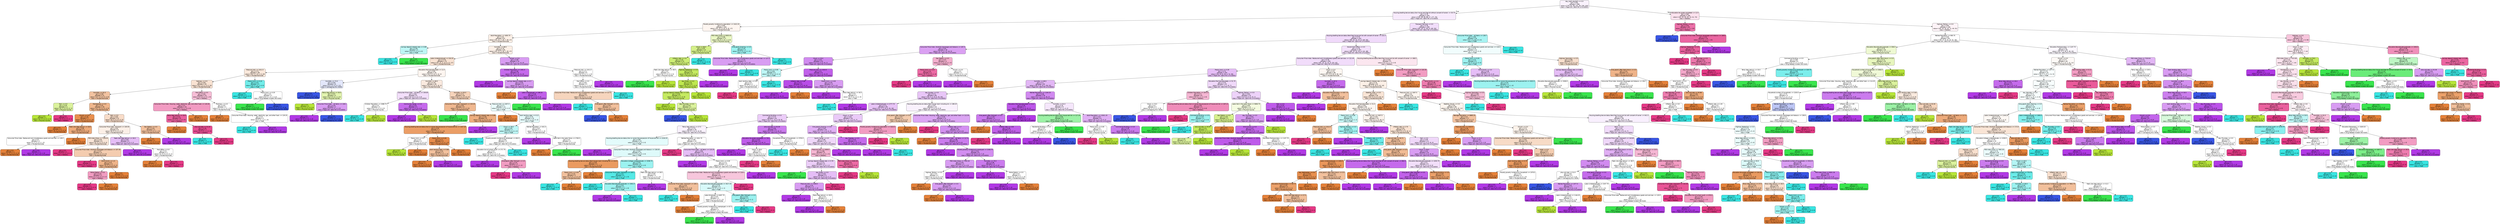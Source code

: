 digraph Tree {
node [shape=box, style="filled, rounded", color="black", fontname=helvetica] ;
edge [fontname=helvetica] ;
0 [label="day_night_daylight <= 0.5\ngini = 0.81\nsamples = 499\nvalue = [178, 62, 49, 122, 30, 218, 144]\nclass = Rape (Art. 266-A RC & R.A.8353)", fillcolor="#b139e510"] ;
1 [label="Housing,dwelling tenure status,Own house rent,free lot without consent of owner <= 35.75\ngini = 0.79\nsamples = 343\nvalue = [135, 38, 26, 88, 17, 177, 70]\nclass = Rape (Art. 266-A RC & R.A.8353)", fillcolor="#b139e51a"] ;
0 -> 1 [labeldistance=2.5, labelangle=45, headlabel="True"] ;
2 [label="Poverty,poverty incidence by population <= 2422.25\ngini = 0.82\nsamples = 104\nvalue = [41, 22, 9, 25, 8, 32, 17]\nclass = Murder/Homicide", fillcolor="#e5813913"] ;
1 -> 2 ;
3 [label="Adult Population <= 1650.75\ngini = 0.8\nsamples = 87\nvalue = [41, 11, 7, 19, 7, 29, 17]\nclass = Murder/Homicide", fillcolor="#e581391e"] ;
2 -> 3 ;
4 [label="savings deposit interest rate <= 0.89\ngini = 0.48\nsamples = 3\nvalue = [0, 0, 2, 3, 0, 0, 0]\nclass = Theft", fillcolor="#39e5e255"] ;
3 -> 4 ;
5 [label="gini = 0.0\nsamples = 2\nvalue = [0, 0, 0, 3, 0, 0, 0]\nclass = Theft", fillcolor="#39e5e2ff"] ;
4 -> 5 ;
6 [label="gini = 0.0\nsamples = 1\nvalue = [0, 0, 2, 0, 0, 0, 0]\nclass = Drug Related Incident (RA 9165)", fillcolor="#39e54dff"] ;
4 -> 6 ;
7 [label="Humidity <= 88.5\ngini = 0.79\nsamples = 84\nvalue = [41, 11, 5, 16, 7, 29, 17]\nclass = Murder/Homicide", fillcolor="#e5813920"] ;
3 -> 7 ;
8 [label="Labor,Underemployed <= 316.25\ngini = 0.79\nsamples = 70\nvalue = [37, 11, 4, 14, 6, 17, 17]\nclass = Murder/Homicide", fillcolor="#e5813939"] ;
7 -> 8 ;
9 [label="Pressure (mb) <= 1011.5\ngini = 0.72\nsamples = 38\nvalue = [22, 2, 1, 8, 1, 5, 15]\nclass = Murder/Homicide", fillcolor="#e581392e"] ;
8 -> 9 ;
10 [label="Highway <= 0.5\ngini = 0.65\nsamples = 34\nvalue = [22, 2, 0, 2, 0, 5, 15]\nclass = Murder/Homicide", fillcolor="#e581393a"] ;
9 -> 10 ;
11 [label="Humidity <= 61.5\ngini = 0.59\nsamples = 21\nvalue = [17, 2, 0, 0, 0, 4, 6]\nclass = Murder/Homicide", fillcolor="#e581397a"] ;
10 -> 11 ;
12 [label="Park <= 0.5\ngini = 0.44\nsamples = 2\nvalue = [0, 2, 0, 0, 0, 0, 1]\nclass = Physical Injuries", fillcolor="#b7e5397f"] ;
11 -> 12 ;
13 [label="gini = 0.0\nsamples = 1\nvalue = [0, 2, 0, 0, 0, 0, 0]\nclass = Physical Injuries", fillcolor="#b7e539ff"] ;
12 -> 13 ;
14 [label="gini = 0.0\nsamples = 1\nvalue = [0, 0, 0, 0, 0, 0, 1]\nclass = Robbery", fillcolor="#e53986ff"] ;
12 -> 14 ;
15 [label="Marketplace <= 0.5\ngini = 0.51\nsamples = 19\nvalue = [17, 0, 0, 0, 0, 4, 5]\nclass = Murder/Homicide", fillcolor="#e5813992"] ;
11 -> 15 ;
16 [label="Church <= 0.5\ngini = 0.18\nsamples = 7\nvalue = [9, 0, 0, 0, 0, 1, 0]\nclass = Murder/Homicide", fillcolor="#e58139e3"] ;
15 -> 16 ;
17 [label="gini = 0.0\nsamples = 4\nvalue = [6, 0, 0, 0, 0, 0, 0]\nclass = Murder/Homicide", fillcolor="#e58139ff"] ;
16 -> 17 ;
18 [label="Feels Like (deg celsius) <= 28.5\ngini = 0.38\nsamples = 3\nvalue = [3, 0, 0, 0, 0, 1, 0]\nclass = Murder/Homicide", fillcolor="#e58139aa"] ;
16 -> 18 ;
19 [label="Consumer Price Index -Restaurant and miscellaneous goods and services <= 128.2\ngini = 0.5\nsamples = 2\nvalue = [1, 0, 0, 0, 0, 1, 0]\nclass = Murder/Homicide", fillcolor="#e5813900"] ;
18 -> 19 ;
20 [label="gini = 0.0\nsamples = 1\nvalue = [1, 0, 0, 0, 0, 0, 0]\nclass = Murder/Homicide", fillcolor="#e58139ff"] ;
19 -> 20 ;
21 [label="gini = 0.0\nsamples = 1\nvalue = [0, 0, 0, 0, 0, 1, 0]\nclass = Rape (Art. 266-A RC & R.A.8353)", fillcolor="#b139e5ff"] ;
19 -> 21 ;
22 [label="gini = 0.0\nsamples = 1\nvalue = [2, 0, 0, 0, 0, 0, 0]\nclass = Murder/Homicide", fillcolor="#e58139ff"] ;
18 -> 22 ;
23 [label="Mall <= 0.5\ngini = 0.62\nsamples = 12\nvalue = [8, 0, 0, 0, 0, 3, 5]\nclass = Murder/Homicide", fillcolor="#e5813946"] ;
15 -> 23 ;
24 [label="Consumer Price Index -transport <= 105.55\ngini = 0.62\nsamples = 9\nvalue = [6, 0, 0, 0, 0, 2, 5]\nclass = Murder/Homicide", fillcolor="#e5813920"] ;
23 -> 24 ;
25 [label="PSE-index-Close <= 7128.44\ngini = 0.49\nsamples = 6\nvalue = [5, 0, 0, 0, 0, 0, 4]\nclass = Murder/Homicide", fillcolor="#e5813933"] ;
24 -> 25 ;
26 [label="gini = 0.0\nsamples = 1\nvalue = [0, 0, 0, 0, 0, 0, 1]\nclass = Robbery", fillcolor="#e53986ff"] ;
25 -> 26 ;
27 [label="Consumer Price Index -Alcoholic beverages and tobacco <= 157.45\ngini = 0.47\nsamples = 5\nvalue = [5, 0, 0, 0, 0, 0, 3]\nclass = Murder/Homicide", fillcolor="#e5813966"] ;
25 -> 27 ;
28 [label="gini = 0.0\nsamples = 1\nvalue = [0, 0, 0, 0, 0, 0, 1]\nclass = Robbery", fillcolor="#e53986ff"] ;
27 -> 28 ;
29 [label="Wind (km/h) <= 1.5\ngini = 0.41\nsamples = 4\nvalue = [5, 0, 0, 0, 0, 0, 2]\nclass = Murder/Homicide", fillcolor="#e5813999"] ;
27 -> 29 ;
30 [label="Police Station <= 0.5\ngini = 0.44\nsamples = 2\nvalue = [1, 0, 0, 0, 0, 0, 2]\nclass = Robbery", fillcolor="#e539867f"] ;
29 -> 30 ;
31 [label="gini = 0.0\nsamples = 1\nvalue = [0, 0, 0, 0, 0, 0, 2]\nclass = Robbery", fillcolor="#e53986ff"] ;
30 -> 31 ;
32 [label="gini = 0.0\nsamples = 1\nvalue = [1, 0, 0, 0, 0, 0, 0]\nclass = Murder/Homicide", fillcolor="#e58139ff"] ;
30 -> 32 ;
33 [label="gini = 0.0\nsamples = 2\nvalue = [4, 0, 0, 0, 0, 0, 0]\nclass = Murder/Homicide", fillcolor="#e58139ff"] ;
29 -> 33 ;
34 [label="Feels Like (deg celsius) <= 30.0\ngini = 0.62\nsamples = 3\nvalue = [1, 0, 0, 0, 0, 2, 1]\nclass = Rape (Art. 266-A RC & R.A.8353)", fillcolor="#b139e555"] ;
24 -> 34 ;
35 [label="gini = 0.0\nsamples = 1\nvalue = [0, 0, 0, 0, 0, 2, 0]\nclass = Rape (Art. 266-A RC & R.A.8353)", fillcolor="#b139e5ff"] ;
34 -> 35 ;
36 [label="Post Office <= 0.5\ngini = 0.5\nsamples = 2\nvalue = [1, 0, 0, 0, 0, 0, 1]\nclass = Murder/Homicide", fillcolor="#e5813900"] ;
34 -> 36 ;
37 [label="gini = 0.0\nsamples = 1\nvalue = [1, 0, 0, 0, 0, 0, 0]\nclass = Murder/Homicide", fillcolor="#e58139ff"] ;
36 -> 37 ;
38 [label="gini = 0.0\nsamples = 1\nvalue = [0, 0, 0, 0, 0, 0, 1]\nclass = Robbery", fillcolor="#e53986ff"] ;
36 -> 38 ;
39 [label="Gas Station <= 0.5\ngini = 0.44\nsamples = 3\nvalue = [2, 0, 0, 0, 0, 1, 0]\nclass = Murder/Homicide", fillcolor="#e581397f"] ;
23 -> 39 ;
40 [label="gini = 0.0\nsamples = 2\nvalue = [2, 0, 0, 0, 0, 0, 0]\nclass = Murder/Homicide", fillcolor="#e58139ff"] ;
39 -> 40 ;
41 [label="gini = 0.0\nsamples = 1\nvalue = [0, 0, 0, 0, 0, 1, 0]\nclass = Rape (Art. 266-A RC & R.A.8353)", fillcolor="#b139e5ff"] ;
39 -> 41 ;
42 [label="Post Office <= 0.5\ngini = 0.62\nsamples = 13\nvalue = [5, 0, 0, 2, 0, 1, 9]\nclass = Robbery", fillcolor="#e5398655"] ;
10 -> 42 ;
43 [label="Consumer Price Index -Housing, water, electricity, gas, and other fuels <= 145.05\ngini = 0.5\nsamples = 10\nvalue = [4, 0, 0, 1, 0, 0, 9]\nclass = Robbery", fillcolor="#e5398680"] ;
42 -> 43 ;
44 [label="Temp (deg celsius) <= 26.0\ngini = 0.31\nsamples = 8\nvalue = [1, 0, 0, 1, 0, 0, 9]\nclass = Robbery", fillcolor="#e53986cc"] ;
43 -> 44 ;
45 [label="gini = 0.0\nsamples = 1\nvalue = [1, 0, 0, 0, 0, 0, 0]\nclass = Murder/Homicide", fillcolor="#e58139ff"] ;
44 -> 45 ;
46 [label="php-usd-rate <= 51.04\ngini = 0.18\nsamples = 7\nvalue = [0, 0, 0, 1, 0, 0, 9]\nclass = Robbery", fillcolor="#e53986e3"] ;
44 -> 46 ;
47 [label="gini = 0.0\nsamples = 1\nvalue = [0, 0, 0, 1, 0, 0, 0]\nclass = Theft", fillcolor="#39e5e2ff"] ;
46 -> 47 ;
48 [label="gini = 0.0\nsamples = 6\nvalue = [0, 0, 0, 0, 0, 0, 9]\nclass = Robbery", fillcolor="#e53986ff"] ;
46 -> 48 ;
49 [label="gini = 0.0\nsamples = 2\nvalue = [3, 0, 0, 0, 0, 0, 0]\nclass = Murder/Homicide", fillcolor="#e58139ff"] ;
43 -> 49 ;
50 [label="Pharmacy <= 0.5\ngini = 0.67\nsamples = 3\nvalue = [1, 0, 0, 1, 0, 1, 0]\nclass = Murder/Homicide", fillcolor="#e5813900"] ;
42 -> 50 ;
51 [label="gini = 0.0\nsamples = 1\nvalue = [1, 0, 0, 0, 0, 0, 0]\nclass = Murder/Homicide", fillcolor="#e58139ff"] ;
50 -> 51 ;
52 [label="Consumer Price Index -Housing, water, electricity, gas, and other fuels <= 129.25\ngini = 0.5\nsamples = 2\nvalue = [0, 0, 0, 1, 0, 1, 0]\nclass = Theft", fillcolor="#39e5e200"] ;
50 -> 52 ;
53 [label="gini = 0.0\nsamples = 1\nvalue = [0, 0, 0, 1, 0, 0, 0]\nclass = Theft", fillcolor="#39e5e2ff"] ;
52 -> 53 ;
54 [label="gini = 0.0\nsamples = 1\nvalue = [0, 0, 0, 0, 0, 1, 0]\nclass = Rape (Art. 266-A RC & R.A.8353)", fillcolor="#b139e5ff"] ;
52 -> 54 ;
55 [label="Precip (mm) <= 0.15\ngini = 0.41\nsamples = 4\nvalue = [0, 0, 1, 6, 1, 0, 0]\nclass = Theft", fillcolor="#39e5e2b6"] ;
9 -> 55 ;
56 [label="gini = 0.0\nsamples = 2\nvalue = [0, 0, 0, 6, 0, 0, 0]\nclass = Theft", fillcolor="#39e5e2ff"] ;
55 -> 56 ;
57 [label="Precip (mm) <= 0.25\ngini = 0.5\nsamples = 2\nvalue = [0, 0, 1, 0, 1, 0, 0]\nclass = Drug Related Incident (RA 9165)", fillcolor="#39e54d00"] ;
55 -> 57 ;
58 [label="gini = 0.0\nsamples = 1\nvalue = [0, 0, 1, 0, 0, 0, 0]\nclass = Drug Related Incident (RA 9165)", fillcolor="#39e54dff"] ;
57 -> 58 ;
59 [label="gini = 0.0\nsamples = 1\nvalue = [0, 0, 0, 0, 1, 0, 0]\nclass = Carnapping (R.A. 6539)", fillcolor="#3956e5ff"] ;
57 -> 59 ;
60 [label="Education,Post baccalaureate <= 11.0\ngini = 0.81\nsamples = 32\nvalue = [15, 9, 3, 6, 5, 12, 2]\nclass = Murder/Homicide", fillcolor="#e5813913"] ;
8 -> 60 ;
61 [label="Humidity <= 72.0\ngini = 0.63\nsamples = 6\nvalue = [0, 4, 0, 0, 5, 2, 0]\nclass = Carnapping (R.A. 6539)", fillcolor="#3956e524"] ;
60 -> 61 ;
62 [label="gini = 0.0\nsamples = 1\nvalue = [0, 0, 0, 0, 4, 0, 0]\nclass = Carnapping (R.A. 6539)", fillcolor="#3956e5ff"] ;
61 -> 62 ;
63 [label="Temp (deg celsius) <= 30.0\ngini = 0.57\nsamples = 5\nvalue = [0, 4, 0, 0, 1, 2, 0]\nclass = Physical Injuries", fillcolor="#b7e53966"] ;
61 -> 63 ;
64 [label="gini = 0.0\nsamples = 3\nvalue = [0, 4, 0, 0, 0, 0, 0]\nclass = Physical Injuries", fillcolor="#b7e539ff"] ;
63 -> 64 ;
65 [label="Consumer Price Index  - all items <= 138.1\ngini = 0.44\nsamples = 2\nvalue = [0, 0, 0, 0, 1, 2, 0]\nclass = Rape (Art. 266-A RC & R.A.8353)", fillcolor="#b139e57f"] ;
63 -> 65 ;
66 [label="gini = 0.0\nsamples = 1\nvalue = [0, 0, 0, 0, 0, 2, 0]\nclass = Rape (Art. 266-A RC & R.A.8353)", fillcolor="#b139e5ff"] ;
65 -> 66 ;
67 [label="gini = 0.0\nsamples = 1\nvalue = [0, 0, 0, 0, 1, 0, 0]\nclass = Carnapping (R.A. 6539)", fillcolor="#3956e5ff"] ;
65 -> 67 ;
68 [label="Humidity <= 68.5\ngini = 0.76\nsamples = 26\nvalue = [15, 5, 3, 6, 0, 10, 2]\nclass = Murder/Homicide", fillcolor="#e5813929"] ;
60 -> 68 ;
69 [label="Consumer Price Index  - all items <= 159.65\ngini = 0.64\nsamples = 6\nvalue = [0, 3, 0, 2, 0, 4, 0]\nclass = Rape (Art. 266-A RC & R.A.8353)", fillcolor="#b139e52a"] ;
68 -> 69 ;
70 [label="Children Population <= 2088.75\ngini = 0.5\nsamples = 3\nvalue = [0, 2, 0, 2, 0, 0, 0]\nclass = Physical Injuries", fillcolor="#b7e53900"] ;
69 -> 70 ;
71 [label="gini = 0.0\nsamples = 2\nvalue = [0, 0, 0, 2, 0, 0, 0]\nclass = Theft", fillcolor="#39e5e2ff"] ;
70 -> 71 ;
72 [label="gini = 0.0\nsamples = 1\nvalue = [0, 2, 0, 0, 0, 0, 0]\nclass = Physical Injuries", fillcolor="#b7e539ff"] ;
70 -> 72 ;
73 [label="Community Center <= 0.5\ngini = 0.32\nsamples = 3\nvalue = [0, 1, 0, 0, 0, 4, 0]\nclass = Rape (Art. 266-A RC & R.A.8353)", fillcolor="#b139e5bf"] ;
69 -> 73 ;
74 [label="gini = 0.0\nsamples = 2\nvalue = [0, 0, 0, 0, 0, 4, 0]\nclass = Rape (Art. 266-A RC & R.A.8353)", fillcolor="#b139e5ff"] ;
73 -> 74 ;
75 [label="gini = 0.0\nsamples = 1\nvalue = [0, 1, 0, 0, 0, 0, 0]\nclass = Physical Injuries", fillcolor="#b7e539ff"] ;
73 -> 75 ;
76 [label="Humidity <= 82.5\ngini = 0.71\nsamples = 20\nvalue = [15, 2, 3, 4, 0, 6, 2]\nclass = Murder/Homicide", fillcolor="#e5813958"] ;
68 -> 76 ;
77 [label="Consumer Price Index -transport <= 103.35\ngini = 0.55\nsamples = 9\nvalue = [12, 2, 2, 0, 0, 3, 0]\nclass = Murder/Homicide", fillcolor="#e581398f"] ;
76 -> 77 ;
78 [label="gini = 0.0\nsamples = 1\nvalue = [0, 0, 2, 0, 0, 0, 0]\nclass = Drug Related Incident (RA 9165)", fillcolor="#39e54dff"] ;
77 -> 78 ;
79 [label="savings deposit interest rate <= 0.89\ngini = 0.46\nsamples = 8\nvalue = [12, 2, 0, 0, 0, 3, 0]\nclass = Murder/Homicide", fillcolor="#e58139a4"] ;
77 -> 79 ;
80 [label="Housing,dwelling tenure status,Own or owner,like possession of house and lot <= 1427.25\ngini = 0.34\nsamples = 7\nvalue = [12, 2, 0, 0, 0, 1, 0]\nclass = Murder/Homicide", fillcolor="#e58139c4"] ;
79 -> 80 ;
81 [label="Precip (mm) <= 0.3\ngini = 0.5\nsamples = 2\nvalue = [2, 2, 0, 0, 0, 0, 0]\nclass = Murder/Homicide", fillcolor="#e5813900"] ;
80 -> 81 ;
82 [label="gini = 0.0\nsamples = 1\nvalue = [0, 2, 0, 0, 0, 0, 0]\nclass = Physical Injuries", fillcolor="#b7e539ff"] ;
81 -> 82 ;
83 [label="gini = 0.0\nsamples = 1\nvalue = [2, 0, 0, 0, 0, 0, 0]\nclass = Murder/Homicide", fillcolor="#e58139ff"] ;
81 -> 83 ;
84 [label="Precip (mm) <= 0.45\ngini = 0.17\nsamples = 5\nvalue = [10, 0, 0, 0, 0, 1, 0]\nclass = Murder/Homicide", fillcolor="#e58139e6"] ;
80 -> 84 ;
85 [label="bank lending rates <= 5.88\ngini = 0.44\nsamples = 2\nvalue = [2, 0, 0, 0, 0, 1, 0]\nclass = Murder/Homicide", fillcolor="#e581397f"] ;
84 -> 85 ;
86 [label="gini = 0.0\nsamples = 1\nvalue = [2, 0, 0, 0, 0, 0, 0]\nclass = Murder/Homicide", fillcolor="#e58139ff"] ;
85 -> 86 ;
87 [label="gini = 0.0\nsamples = 1\nvalue = [0, 0, 0, 0, 0, 1, 0]\nclass = Rape (Art. 266-A RC & R.A.8353)", fillcolor="#b139e5ff"] ;
85 -> 87 ;
88 [label="gini = 0.0\nsamples = 3\nvalue = [8, 0, 0, 0, 0, 0, 0]\nclass = Murder/Homicide", fillcolor="#e58139ff"] ;
84 -> 88 ;
89 [label="gini = 0.0\nsamples = 1\nvalue = [0, 0, 0, 0, 0, 2, 0]\nclass = Rape (Art. 266-A RC & R.A.8353)", fillcolor="#b139e5ff"] ;
79 -> 89 ;
90 [label="Pressure (mb) <= 1007.0\ngini = 0.77\nsamples = 11\nvalue = [3, 0, 1, 4, 0, 3, 2]\nclass = Theft", fillcolor="#39e5e21a"] ;
76 -> 90 ;
91 [label="gini = 0.0\nsamples = 1\nvalue = [2, 0, 0, 0, 0, 0, 0]\nclass = Murder/Homicide", fillcolor="#e58139ff"] ;
90 -> 91 ;
92 [label="bank lending rates <= 6.12\ngini = 0.74\nsamples = 10\nvalue = [1, 0, 1, 4, 0, 3, 2]\nclass = Theft", fillcolor="#39e5e220"] ;
90 -> 92 ;
93 [label="Cloud <= 39.0\ngini = 0.62\nsamples = 7\nvalue = [0, 0, 0, 4, 0, 2, 2]\nclass = Theft", fillcolor="#39e5e255"] ;
92 -> 93 ;
94 [label="gini = 0.0\nsamples = 2\nvalue = [0, 0, 0, 3, 0, 0, 0]\nclass = Theft", fillcolor="#39e5e2ff"] ;
93 -> 94 ;
95 [label="Poverty,poverty incidence by employed <= 694.5\ngini = 0.64\nsamples = 5\nvalue = [0, 0, 0, 1, 0, 2, 2]\nclass = Rape (Art. 266-A RC & R.A.8353)", fillcolor="#b139e500"] ;
93 -> 95 ;
96 [label="Education,Out of school youth <= 271.75\ngini = 0.5\nsamples = 4\nvalue = [0, 0, 0, 0, 0, 2, 2]\nclass = Rape (Art. 266-A RC & R.A.8353)", fillcolor="#b139e500"] ;
95 -> 96 ;
97 [label="gini = 0.0\nsamples = 1\nvalue = [0, 0, 0, 0, 0, 1, 0]\nclass = Rape (Art. 266-A RC & R.A.8353)", fillcolor="#b139e5ff"] ;
96 -> 97 ;
98 [label="time_epoch_After Midnight <= 0.5\ngini = 0.44\nsamples = 3\nvalue = [0, 0, 0, 0, 0, 1, 2]\nclass = Robbery", fillcolor="#e539867f"] ;
96 -> 98 ;
99 [label="gini = 0.0\nsamples = 2\nvalue = [0, 0, 0, 0, 0, 0, 2]\nclass = Robbery", fillcolor="#e53986ff"] ;
98 -> 99 ;
100 [label="gini = 0.0\nsamples = 1\nvalue = [0, 0, 0, 0, 0, 1, 0]\nclass = Rape (Art. 266-A RC & R.A.8353)", fillcolor="#b139e5ff"] ;
98 -> 100 ;
101 [label="gini = 0.0\nsamples = 1\nvalue = [0, 0, 0, 1, 0, 0, 0]\nclass = Theft", fillcolor="#39e5e2ff"] ;
95 -> 101 ;
102 [label="Retiree Population <= 641.0\ngini = 0.67\nsamples = 3\nvalue = [1, 0, 1, 0, 0, 1, 0]\nclass = Murder/Homicide", fillcolor="#e5813900"] ;
92 -> 102 ;
103 [label="gini = 0.0\nsamples = 1\nvalue = [0, 0, 0, 0, 0, 1, 0]\nclass = Rape (Art. 266-A RC & R.A.8353)", fillcolor="#b139e5ff"] ;
102 -> 103 ;
104 [label="Labor,Not in the Labor Force <= 2760.5\ngini = 0.5\nsamples = 2\nvalue = [1, 0, 1, 0, 0, 0, 0]\nclass = Murder/Homicide", fillcolor="#e5813900"] ;
102 -> 104 ;
105 [label="gini = 0.0\nsamples = 1\nvalue = [1, 0, 0, 0, 0, 0, 0]\nclass = Murder/Homicide", fillcolor="#e58139ff"] ;
104 -> 105 ;
106 [label="gini = 0.0\nsamples = 1\nvalue = [0, 0, 1, 0, 0, 0, 0]\nclass = Drug Related Incident (RA 9165)", fillcolor="#39e54dff"] ;
104 -> 106 ;
107 [label="School <= 0.5\ngini = 0.58\nsamples = 14\nvalue = [4, 0, 1, 2, 1, 12, 0]\nclass = Rape (Art. 266-A RC & R.A.8353)", fillcolor="#b139e57f"] ;
7 -> 107 ;
108 [label="Children Population <= 1401.5\ngini = 0.36\nsamples = 8\nvalue = [2, 0, 1, 0, 0, 11, 0]\nclass = Rape (Art. 266-A RC & R.A.8353)", fillcolor="#b139e5bf"] ;
107 -> 108 ;
109 [label="gini = 0.0\nsamples = 3\nvalue = [0, 0, 0, 0, 0, 6, 0]\nclass = Rape (Art. 266-A RC & R.A.8353)", fillcolor="#b139e5ff"] ;
108 -> 109 ;
110 [label="savings deposit interest rate <= 0.7\ngini = 0.53\nsamples = 5\nvalue = [2, 0, 1, 0, 0, 5, 0]\nclass = Rape (Art. 266-A RC & R.A.8353)", fillcolor="#b139e580"] ;
108 -> 110 ;
111 [label="gini = 0.0\nsamples = 1\nvalue = [2, 0, 0, 0, 0, 0, 0]\nclass = Murder/Homicide", fillcolor="#e58139ff"] ;
110 -> 111 ;
112 [label="Labor,Unemployed <= 198.25\ngini = 0.28\nsamples = 4\nvalue = [0, 0, 1, 0, 0, 5, 0]\nclass = Rape (Art. 266-A RC & R.A.8353)", fillcolor="#b139e5cc"] ;
110 -> 112 ;
113 [label="gini = 0.0\nsamples = 1\nvalue = [0, 0, 1, 0, 0, 0, 0]\nclass = Drug Related Incident (RA 9165)", fillcolor="#39e54dff"] ;
112 -> 113 ;
114 [label="gini = 0.0\nsamples = 3\nvalue = [0, 0, 0, 0, 0, 5, 0]\nclass = Rape (Art. 266-A RC & R.A.8353)", fillcolor="#b139e5ff"] ;
112 -> 114 ;
115 [label="Pressure (mb) <= 1011.5\ngini = 0.72\nsamples = 6\nvalue = [2, 0, 0, 2, 1, 1, 0]\nclass = Murder/Homicide", fillcolor="#e5813900"] ;
107 -> 115 ;
116 [label="Post Office <= 0.5\ngini = 0.64\nsamples = 5\nvalue = [2, 0, 0, 2, 1, 0, 0]\nclass = Murder/Homicide", fillcolor="#e5813900"] ;
115 -> 116 ;
117 [label="Consumer Price Index -Restaurant and miscellaneous goods and services <= 117.5\ngini = 0.62\nsamples = 4\nvalue = [2, 0, 0, 1, 1, 0, 0]\nclass = Murder/Homicide", fillcolor="#e5813955"] ;
116 -> 117 ;
118 [label="gini = 0.0\nsamples = 1\nvalue = [0, 0, 0, 1, 0, 0, 0]\nclass = Theft", fillcolor="#39e5e2ff"] ;
117 -> 118 ;
119 [label="time_epoch_After Midnight <= 0.5\ngini = 0.44\nsamples = 3\nvalue = [2, 0, 0, 0, 1, 0, 0]\nclass = Murder/Homicide", fillcolor="#e581397f"] ;
117 -> 119 ;
120 [label="gini = 0.0\nsamples = 1\nvalue = [0, 0, 0, 0, 1, 0, 0]\nclass = Carnapping (R.A. 6539)", fillcolor="#3956e5ff"] ;
119 -> 120 ;
121 [label="gini = 0.0\nsamples = 2\nvalue = [2, 0, 0, 0, 0, 0, 0]\nclass = Murder/Homicide", fillcolor="#e58139ff"] ;
119 -> 121 ;
122 [label="gini = 0.0\nsamples = 1\nvalue = [0, 0, 0, 1, 0, 0, 0]\nclass = Theft", fillcolor="#39e5e2ff"] ;
116 -> 122 ;
123 [label="gini = 0.0\nsamples = 1\nvalue = [0, 0, 0, 0, 0, 1, 0]\nclass = Rape (Art. 266-A RC & R.A.8353)", fillcolor="#b139e5ff"] ;
115 -> 123 ;
124 [label="PSE-index-Close <= 8303.42\ngini = 0.68\nsamples = 17\nvalue = [0, 11, 2, 6, 1, 3, 0]\nclass = Physical Injuries", fillcolor="#b7e5394b"] ;
2 -> 124 ;
125 [label="Cloud <= 86.5\ngini = 0.55\nsamples = 13\nvalue = [0, 11, 2, 2, 1, 1, 0]\nclass = Physical Injuries", fillcolor="#b7e53999"] ;
124 -> 125 ;
126 [label="inflation rate <= 2.6\ngini = 0.44\nsamples = 12\nvalue = [0, 11, 2, 0, 1, 1, 0]\nclass = Physical Injuries", fillcolor="#b7e539b1"] ;
125 -> 126 ;
127 [label="Feels Like (deg celsius) <= 39.5\ngini = 0.5\nsamples = 3\nvalue = [0, 2, 2, 0, 0, 0, 0]\nclass = Physical Injuries", fillcolor="#b7e53900"] ;
126 -> 127 ;
128 [label="gini = 0.0\nsamples = 2\nvalue = [0, 0, 2, 0, 0, 0, 0]\nclass = Drug Related Incident (RA 9165)", fillcolor="#39e54dff"] ;
127 -> 128 ;
129 [label="gini = 0.0\nsamples = 1\nvalue = [0, 2, 0, 0, 0, 0, 0]\nclass = Physical Injuries", fillcolor="#b7e539ff"] ;
127 -> 129 ;
130 [label="Highway Pedestrian <= 0.5\ngini = 0.31\nsamples = 9\nvalue = [0, 9, 0, 0, 1, 1, 0]\nclass = Physical Injuries", fillcolor="#b7e539cc"] ;
126 -> 130 ;
131 [label="day_Friday <= 0.5\ngini = 0.18\nsamples = 8\nvalue = [0, 9, 0, 0, 1, 0, 0]\nclass = Physical Injuries", fillcolor="#b7e539e3"] ;
130 -> 131 ;
132 [label="savings deposit interest rate <= 0.84\ngini = 0.28\nsamples = 5\nvalue = [0, 5, 0, 0, 1, 0, 0]\nclass = Physical Injuries", fillcolor="#b7e539cc"] ;
131 -> 132 ;
133 [label="gini = 0.0\nsamples = 2\nvalue = [0, 3, 0, 0, 0, 0, 0]\nclass = Physical Injuries", fillcolor="#b7e539ff"] ;
132 -> 133 ;
134 [label="day_Thursday <= 0.5\ngini = 0.44\nsamples = 3\nvalue = [0, 2, 0, 0, 1, 0, 0]\nclass = Physical Injuries", fillcolor="#b7e5397f"] ;
132 -> 134 ;
135 [label="gini = 0.0\nsamples = 1\nvalue = [0, 0, 0, 0, 1, 0, 0]\nclass = Carnapping (R.A. 6539)", fillcolor="#3956e5ff"] ;
134 -> 135 ;
136 [label="gini = 0.0\nsamples = 2\nvalue = [0, 2, 0, 0, 0, 0, 0]\nclass = Physical Injuries", fillcolor="#b7e539ff"] ;
134 -> 136 ;
137 [label="gini = 0.0\nsamples = 3\nvalue = [0, 4, 0, 0, 0, 0, 0]\nclass = Physical Injuries", fillcolor="#b7e539ff"] ;
131 -> 137 ;
138 [label="gini = 0.0\nsamples = 1\nvalue = [0, 0, 0, 0, 0, 1, 0]\nclass = Rape (Art. 266-A RC & R.A.8353)", fillcolor="#b139e5ff"] ;
130 -> 138 ;
139 [label="gini = 0.0\nsamples = 1\nvalue = [0, 0, 0, 2, 0, 0, 0]\nclass = Theft", fillcolor="#39e5e2ff"] ;
125 -> 139 ;
140 [label="time_epoch_Evening <= 0.5\ngini = 0.44\nsamples = 4\nvalue = [0, 0, 0, 4, 0, 2, 0]\nclass = Theft", fillcolor="#39e5e27f"] ;
124 -> 140 ;
141 [label="Consumer Price Index -Restaurant and miscellaneous goods and services <= 127.3\ngini = 0.44\nsamples = 2\nvalue = [0, 0, 0, 1, 0, 2, 0]\nclass = Rape (Art. 266-A RC & R.A.8353)", fillcolor="#b139e57f"] ;
140 -> 141 ;
142 [label="gini = 0.0\nsamples = 1\nvalue = [0, 0, 0, 0, 0, 2, 0]\nclass = Rape (Art. 266-A RC & R.A.8353)", fillcolor="#b139e5ff"] ;
141 -> 142 ;
143 [label="gini = 0.0\nsamples = 1\nvalue = [0, 0, 0, 1, 0, 0, 0]\nclass = Theft", fillcolor="#39e5e2ff"] ;
141 -> 143 ;
144 [label="gini = 0.0\nsamples = 2\nvalue = [0, 0, 0, 3, 0, 0, 0]\nclass = Theft", fillcolor="#39e5e2ff"] ;
140 -> 144 ;
145 [label="Transport Terminal <= 0.5\ngini = 0.76\nsamples = 239\nvalue = [94, 16, 17, 63, 9, 145, 53]\nclass = Rape (Art. 266-A RC & R.A.8353)", fillcolor="#b139e52b"] ;
1 -> 145 ;
146 [label="Housing,dwelling tenure status,Rent,free house and lot with consent of owner <= 231.5\ngini = 0.75\nsamples = 223\nvalue = [89, 15, 14, 47, 9, 140, 53]\nclass = Rape (Art. 266-A RC & R.A.8353)", fillcolor="#b139e52f"] ;
145 -> 146 ;
147 [label="Consumer Price Index -Alcoholic beverages and tobacco <= 187.0\ngini = 0.61\nsamples = 16\nvalue = [3, 0, 0, 4, 0, 16, 5]\nclass = Rape (Art. 266-A RC & R.A.8353)", fillcolor="#b139e57a"] ;
146 -> 147 ;
148 [label="Cloud <= 25.0\ngini = 0.51\nsamples = 12\nvalue = [2, 0, 0, 4, 0, 14, 1]\nclass = Rape (Art. 266-A RC & R.A.8353)", fillcolor="#b139e596"] ;
147 -> 148 ;
149 [label="Precip (mm) <= 0.05\ngini = 0.62\nsamples = 3\nvalue = [1, 0, 0, 2, 0, 0, 1]\nclass = Theft", fillcolor="#39e5e255"] ;
148 -> 149 ;
150 [label="bank lending rates <= 5.67\ngini = 0.5\nsamples = 2\nvalue = [1, 0, 0, 0, 0, 0, 1]\nclass = Murder/Homicide", fillcolor="#e5813900"] ;
149 -> 150 ;
151 [label="gini = 0.0\nsamples = 1\nvalue = [0, 0, 0, 0, 0, 0, 1]\nclass = Robbery", fillcolor="#e53986ff"] ;
150 -> 151 ;
152 [label="gini = 0.0\nsamples = 1\nvalue = [1, 0, 0, 0, 0, 0, 0]\nclass = Murder/Homicide", fillcolor="#e58139ff"] ;
150 -> 152 ;
153 [label="gini = 0.0\nsamples = 1\nvalue = [0, 0, 0, 2, 0, 0, 0]\nclass = Theft", fillcolor="#39e5e2ff"] ;
149 -> 153 ;
154 [label="Pressure (mb) <= 1010.0\ngini = 0.3\nsamples = 9\nvalue = [1, 0, 0, 2, 0, 14, 0]\nclass = Rape (Art. 266-A RC & R.A.8353)", fillcolor="#b139e5cc"] ;
148 -> 154 ;
155 [label="inflation rate <= 5.85\ngini = 0.17\nsamples = 6\nvalue = [1, 0, 0, 0, 0, 10, 0]\nclass = Rape (Art. 266-A RC & R.A.8353)", fillcolor="#b139e5e6"] ;
154 -> 155 ;
156 [label="gini = 0.0\nsamples = 5\nvalue = [0, 0, 0, 0, 0, 10, 0]\nclass = Rape (Art. 266-A RC & R.A.8353)", fillcolor="#b139e5ff"] ;
155 -> 156 ;
157 [label="gini = 0.0\nsamples = 1\nvalue = [1, 0, 0, 0, 0, 0, 0]\nclass = Murder/Homicide", fillcolor="#e58139ff"] ;
155 -> 157 ;
158 [label="Precip (mm) <= 0.05\ngini = 0.44\nsamples = 3\nvalue = [0, 0, 0, 2, 0, 4, 0]\nclass = Rape (Art. 266-A RC & R.A.8353)", fillcolor="#b139e57f"] ;
154 -> 158 ;
159 [label="gini = 0.0\nsamples = 1\nvalue = [0, 0, 0, 0, 0, 2, 0]\nclass = Rape (Art. 266-A RC & R.A.8353)", fillcolor="#b139e5ff"] ;
158 -> 159 ;
160 [label="Temp (deg celsius) <= 30.5\ngini = 0.5\nsamples = 2\nvalue = [0, 0, 0, 2, 0, 2, 0]\nclass = Theft", fillcolor="#39e5e200"] ;
158 -> 160 ;
161 [label="gini = 0.0\nsamples = 1\nvalue = [0, 0, 0, 2, 0, 0, 0]\nclass = Theft", fillcolor="#39e5e2ff"] ;
160 -> 161 ;
162 [label="gini = 0.0\nsamples = 1\nvalue = [0, 0, 0, 0, 0, 2, 0]\nclass = Rape (Art. 266-A RC & R.A.8353)", fillcolor="#b139e5ff"] ;
160 -> 162 ;
163 [label="Gas Station <= 0.5\ngini = 0.57\nsamples = 4\nvalue = [1, 0, 0, 0, 0, 2, 4]\nclass = Robbery", fillcolor="#e5398666"] ;
147 -> 163 ;
164 [label="Precip (mm) <= 11.8\ngini = 0.32\nsamples = 2\nvalue = [0, 0, 0, 0, 0, 1, 4]\nclass = Robbery", fillcolor="#e53986bf"] ;
163 -> 164 ;
165 [label="gini = 0.0\nsamples = 1\nvalue = [0, 0, 0, 0, 0, 0, 4]\nclass = Robbery", fillcolor="#e53986ff"] ;
164 -> 165 ;
166 [label="gini = 0.0\nsamples = 1\nvalue = [0, 0, 0, 0, 0, 1, 0]\nclass = Rape (Art. 266-A RC & R.A.8353)", fillcolor="#b139e5ff"] ;
164 -> 166 ;
167 [label="Church <= 0.5\ngini = 0.5\nsamples = 2\nvalue = [1, 0, 0, 0, 0, 1, 0]\nclass = Murder/Homicide", fillcolor="#e5813900"] ;
163 -> 167 ;
168 [label="gini = 0.0\nsamples = 1\nvalue = [0, 0, 0, 0, 0, 1, 0]\nclass = Rape (Art. 266-A RC & R.A.8353)", fillcolor="#b139e5ff"] ;
167 -> 168 ;
169 [label="gini = 0.0\nsamples = 1\nvalue = [1, 0, 0, 0, 0, 0, 0]\nclass = Murder/Homicide", fillcolor="#e58139ff"] ;
167 -> 169 ;
170 [label="Government Office <= 0.5\ngini = 0.76\nsamples = 207\nvalue = [86, 15, 14, 43, 9, 124, 48]\nclass = Rape (Art. 266-A RC & R.A.8353)", fillcolor="#b139e526"] ;
146 -> 170 ;
171 [label="Consumer Price Index -Restaurant and miscellaneous goods and services <= 121.45\ngini = 0.76\nsamples = 202\nvalue = [81, 15, 14, 41, 9, 124, 42]\nclass = Rape (Art. 266-A RC & R.A.8353)", fillcolor="#b139e52d"] ;
170 -> 171 ;
172 [label="Precip (mm) <= 0.35\ngini = 0.73\nsamples = 104\nvalue = [24, 12, 6, 16, 3, 74, 29]\nclass = Rape (Art. 266-A RC & R.A.8353)", fillcolor="#b139e555"] ;
171 -> 172 ;
173 [label="Humidity <= 89.5\ngini = 0.7\nsamples = 81\nvalue = [20, 3, 5, 14, 1, 59, 22]\nclass = Rape (Art. 266-A RC & R.A.8353)", fillcolor="#b139e55d"] ;
172 -> 173 ;
174 [label="day_Sunday <= 0.5\ngini = 0.72\nsamples = 65\nvalue = [19, 2, 2, 13, 0, 43, 20]\nclass = Rape (Art. 266-A RC & R.A.8353)", fillcolor="#b139e54a"] ;
173 -> 174 ;
175 [label="Labor,Underemployed <= 2777.75\ngini = 0.71\nsamples = 50\nvalue = [11, 1, 2, 13, 0, 34, 16]\nclass = Rape (Art. 266-A RC & R.A.8353)", fillcolor="#b139e54b"] ;
174 -> 175 ;
176 [label="Commercial Building <= 0.5\ngini = 0.72\nsamples = 34\nvalue = [10, 0, 1, 12, 0, 23, 9]\nclass = Rape (Art. 266-A RC & R.A.8353)", fillcolor="#b139e541"] ;
175 -> 176 ;
177 [label="Temp (deg celsius) <= 27.5\ngini = 0.75\nsamples = 26\nvalue = [8, 0, 1, 11, 0, 13, 8]\nclass = Rape (Art. 266-A RC & R.A.8353)", fillcolor="#b139e511"] ;
176 -> 177 ;
178 [label="Housing,dwelling tenure status,Own or owner,like possession of house and lot <= 2318.25\ngini = 0.65\nsamples = 13\nvalue = [7, 0, 0, 9, 0, 5, 0]\nclass = Theft", fillcolor="#39e5e224"] ;
177 -> 178 ;
179 [label="gini = 0.0\nsamples = 1\nvalue = [0, 0, 0, 0, 0, 2, 0]\nclass = Rape (Art. 266-A RC & R.A.8353)", fillcolor="#b139e5ff"] ;
178 -> 179 ;
180 [label="Consumer Price Index -Alcoholic beverages and tobacco <= 158.05\ngini = 0.61\nsamples = 12\nvalue = [7, 0, 0, 9, 0, 3, 0]\nclass = Theft", fillcolor="#39e5e22a"] ;
178 -> 180 ;
181 [label="Housing,dwelling tenure status,Rent house/ room including lot <= 214.0\ngini = 0.28\nsamples = 4\nvalue = [5, 0, 0, 1, 0, 0, 0]\nclass = Murder/Homicide", fillcolor="#e58139cc"] ;
180 -> 181 ;
182 [label="Precip (mm) <= 0.05\ngini = 0.44\nsamples = 2\nvalue = [2, 0, 0, 1, 0, 0, 0]\nclass = Murder/Homicide", fillcolor="#e581397f"] ;
181 -> 182 ;
183 [label="gini = 0.0\nsamples = 1\nvalue = [0, 0, 0, 1, 0, 0, 0]\nclass = Theft", fillcolor="#39e5e2ff"] ;
182 -> 183 ;
184 [label="gini = 0.0\nsamples = 1\nvalue = [2, 0, 0, 0, 0, 0, 0]\nclass = Murder/Homicide", fillcolor="#e58139ff"] ;
182 -> 184 ;
185 [label="gini = 0.0\nsamples = 2\nvalue = [3, 0, 0, 0, 0, 0, 0]\nclass = Murder/Homicide", fillcolor="#e58139ff"] ;
181 -> 185 ;
186 [label="Education,College undergraduate <= 3298.75\ngini = 0.54\nsamples = 8\nvalue = [2, 0, 0, 8, 0, 3, 0]\nclass = Theft", fillcolor="#39e5e280"] ;
180 -> 186 ;
187 [label="Consumer Price Index -transport <= 105.1\ngini = 0.22\nsamples = 4\nvalue = [0, 0, 0, 7, 0, 1, 0]\nclass = Theft", fillcolor="#39e5e2db"] ;
186 -> 187 ;
188 [label="gini = 0.0\nsamples = 2\nvalue = [0, 0, 0, 5, 0, 0, 0]\nclass = Theft", fillcolor="#39e5e2ff"] ;
187 -> 188 ;
189 [label="Education,Baccalauate graduate <= 2941.0\ngini = 0.44\nsamples = 2\nvalue = [0, 0, 0, 2, 0, 1, 0]\nclass = Theft", fillcolor="#39e5e27f"] ;
187 -> 189 ;
190 [label="gini = 0.0\nsamples = 1\nvalue = [0, 0, 0, 0, 0, 1, 0]\nclass = Rape (Art. 266-A RC & R.A.8353)", fillcolor="#b139e5ff"] ;
189 -> 190 ;
191 [label="gini = 0.0\nsamples = 1\nvalue = [0, 0, 0, 2, 0, 0, 0]\nclass = Theft", fillcolor="#39e5e2ff"] ;
189 -> 191 ;
192 [label="Feels Like (deg celsius) <= 28.5\ngini = 0.64\nsamples = 4\nvalue = [2, 0, 0, 1, 0, 2, 0]\nclass = Murder/Homicide", fillcolor="#e5813900"] ;
186 -> 192 ;
193 [label="gini = 0.0\nsamples = 2\nvalue = [0, 0, 0, 0, 0, 2, 0]\nclass = Rape (Art. 266-A RC & R.A.8353)", fillcolor="#b139e5ff"] ;
192 -> 193 ;
194 [label="Consumer Price Index -transport <= 105.1\ngini = 0.44\nsamples = 2\nvalue = [2, 0, 0, 1, 0, 0, 0]\nclass = Murder/Homicide", fillcolor="#e581397f"] ;
192 -> 194 ;
195 [label="gini = 0.0\nsamples = 1\nvalue = [0, 0, 0, 1, 0, 0, 0]\nclass = Theft", fillcolor="#39e5e2ff"] ;
194 -> 195 ;
196 [label="gini = 0.0\nsamples = 1\nvalue = [2, 0, 0, 0, 0, 0, 0]\nclass = Murder/Homicide", fillcolor="#e58139ff"] ;
194 -> 196 ;
197 [label="Retiree Population <= 1041.75\ngini = 0.66\nsamples = 13\nvalue = [1, 0, 1, 2, 0, 8, 8]\nclass = Rape (Art. 266-A RC & R.A.8353)", fillcolor="#b139e500"] ;
177 -> 197 ;
198 [label="gini = 0.0\nsamples = 2\nvalue = [0, 0, 0, 0, 0, 0, 4]\nclass = Robbery", fillcolor="#e53986ff"] ;
197 -> 198 ;
199 [label="Consumer Price Index  - all items <= 115.25\ngini = 0.66\nsamples = 11\nvalue = [1, 0, 1, 2, 0, 8, 4]\nclass = Rape (Art. 266-A RC & R.A.8353)", fillcolor="#b139e555"] ;
197 -> 199 ;
200 [label="gini = 0.0\nsamples = 2\nvalue = [0, 0, 0, 0, 0, 4, 0]\nclass = Rape (Art. 266-A RC & R.A.8353)", fillcolor="#b139e5ff"] ;
199 -> 200 ;
201 [label="Precip (mm) <= 0.05\ngini = 0.74\nsamples = 9\nvalue = [1, 0, 1, 2, 0, 4, 4]\nclass = Rape (Art. 266-A RC & R.A.8353)", fillcolor="#b139e500"] ;
199 -> 201 ;
202 [label="Consumer Price Index -Restaurant and miscellaneous goods and services <= 118.4\ngini = 0.72\nsamples = 8\nvalue = [1, 0, 1, 2, 0, 1, 4]\nclass = Robbery", fillcolor="#e5398649"] ;
201 -> 202 ;
203 [label="Education,Baccalauate graduate <= 3517.25\ngini = 0.78\nsamples = 6\nvalue = [1, 0, 1, 2, 0, 1, 1]\nclass = Theft", fillcolor="#39e5e233"] ;
202 -> 203 ;
204 [label="Labor,Employed <= 6287.75\ngini = 0.67\nsamples = 3\nvalue = [1, 0, 1, 0, 0, 1, 0]\nclass = Murder/Homicide", fillcolor="#e5813900"] ;
203 -> 204 ;
205 [label="gini = 0.0\nsamples = 1\nvalue = [1, 0, 0, 0, 0, 0, 0]\nclass = Murder/Homicide", fillcolor="#e58139ff"] ;
204 -> 205 ;
206 [label="Poverty,poverty incidence by unemployed <= 67.0\ngini = 0.5\nsamples = 2\nvalue = [0, 0, 1, 0, 0, 1, 0]\nclass = Drug Related Incident (RA 9165)", fillcolor="#39e54d00"] ;
204 -> 206 ;
207 [label="gini = 0.0\nsamples = 1\nvalue = [0, 0, 1, 0, 0, 0, 0]\nclass = Drug Related Incident (RA 9165)", fillcolor="#39e54dff"] ;
206 -> 207 ;
208 [label="gini = 0.0\nsamples = 1\nvalue = [0, 0, 0, 0, 0, 1, 0]\nclass = Rape (Art. 266-A RC & R.A.8353)", fillcolor="#b139e5ff"] ;
206 -> 208 ;
209 [label="time_epoch_After Midnight <= 0.5\ngini = 0.44\nsamples = 3\nvalue = [0, 0, 0, 2, 0, 0, 1]\nclass = Theft", fillcolor="#39e5e27f"] ;
203 -> 209 ;
210 [label="gini = 0.0\nsamples = 2\nvalue = [0, 0, 0, 2, 0, 0, 0]\nclass = Theft", fillcolor="#39e5e2ff"] ;
209 -> 210 ;
211 [label="gini = 0.0\nsamples = 1\nvalue = [0, 0, 0, 0, 0, 0, 1]\nclass = Robbery", fillcolor="#e53986ff"] ;
209 -> 211 ;
212 [label="gini = 0.0\nsamples = 2\nvalue = [0, 0, 0, 0, 0, 0, 3]\nclass = Robbery", fillcolor="#e53986ff"] ;
202 -> 212 ;
213 [label="gini = 0.0\nsamples = 1\nvalue = [0, 0, 0, 0, 0, 3, 0]\nclass = Rape (Art. 266-A RC & R.A.8353)", fillcolor="#b139e5ff"] ;
201 -> 213 ;
214 [label="php-usd-rate <= 53.39\ngini = 0.46\nsamples = 8\nvalue = [2, 0, 0, 1, 0, 10, 1]\nclass = Rape (Art. 266-A RC & R.A.8353)", fillcolor="#b139e5aa"] ;
176 -> 214 ;
215 [label="Education,No grade completed <= 79.5\ngini = 0.29\nsamples = 6\nvalue = [1, 0, 0, 0, 0, 10, 1]\nclass = Rape (Art. 266-A RC & R.A.8353)", fillcolor="#b139e5d1"] ;
214 -> 215 ;
216 [label="gini = 0.0\nsamples = 4\nvalue = [0, 0, 0, 0, 0, 10, 0]\nclass = Rape (Art. 266-A RC & R.A.8353)", fillcolor="#b139e5ff"] ;
215 -> 216 ;
217 [label="Cloud <= 36.0\ngini = 0.5\nsamples = 2\nvalue = [1, 0, 0, 0, 0, 0, 1]\nclass = Murder/Homicide", fillcolor="#e5813900"] ;
215 -> 217 ;
218 [label="gini = 0.0\nsamples = 1\nvalue = [0, 0, 0, 0, 0, 0, 1]\nclass = Robbery", fillcolor="#e53986ff"] ;
217 -> 218 ;
219 [label="gini = 0.0\nsamples = 1\nvalue = [1, 0, 0, 0, 0, 0, 0]\nclass = Murder/Homicide", fillcolor="#e58139ff"] ;
217 -> 219 ;
220 [label="Household,number of households <= 3755.0\ngini = 0.5\nsamples = 2\nvalue = [1, 0, 0, 1, 0, 0, 0]\nclass = Murder/Homicide", fillcolor="#e5813900"] ;
214 -> 220 ;
221 [label="gini = 0.0\nsamples = 1\nvalue = [0, 0, 0, 1, 0, 0, 0]\nclass = Theft", fillcolor="#39e5e2ff"] ;
220 -> 221 ;
222 [label="gini = 0.0\nsamples = 1\nvalue = [1, 0, 0, 0, 0, 0, 0]\nclass = Murder/Homicide", fillcolor="#e58139ff"] ;
220 -> 222 ;
223 [label="Cloud <= 76.5\ngini = 0.64\nsamples = 16\nvalue = [1, 1, 1, 1, 0, 11, 7]\nclass = Rape (Art. 266-A RC & R.A.8353)", fillcolor="#b139e544"] ;
175 -> 223 ;
224 [label="time_epoch_Evening <= 0.5\ngini = 0.62\nsamples = 15\nvalue = [1, 1, 1, 1, 0, 11, 5]\nclass = Rape (Art. 266-A RC & R.A.8353)", fillcolor="#b139e566"] ;
223 -> 224 ;
225 [label="Sports Center <= 0.5\ngini = 0.66\nsamples = 11\nvalue = [1, 1, 1, 0, 0, 7, 5]\nclass = Rape (Art. 266-A RC & R.A.8353)", fillcolor="#b139e533"] ;
224 -> 225 ;
226 [label="Pressure (mb) <= 1009.5\ngini = 0.68\nsamples = 9\nvalue = [1, 1, 1, 0, 0, 2, 5]\nclass = Robbery", fillcolor="#e5398660"] ;
225 -> 226 ;
227 [label="savings deposit interest rate <= 0.78\ngini = 0.72\nsamples = 5\nvalue = [1, 0, 1, 0, 0, 2, 1]\nclass = Rape (Art. 266-A RC & R.A.8353)", fillcolor="#b139e540"] ;
226 -> 227 ;
228 [label="gini = 0.0\nsamples = 1\nvalue = [0, 0, 1, 0, 0, 0, 0]\nclass = Drug Related Incident (RA 9165)", fillcolor="#39e54dff"] ;
227 -> 228 ;
229 [label="day_Friday <= 0.5\ngini = 0.62\nsamples = 4\nvalue = [1, 0, 0, 0, 0, 2, 1]\nclass = Rape (Art. 266-A RC & R.A.8353)", fillcolor="#b139e555"] ;
227 -> 229 ;
230 [label="Pressure (mb) <= 1008.5\ngini = 0.44\nsamples = 3\nvalue = [1, 0, 0, 0, 0, 2, 0]\nclass = Rape (Art. 266-A RC & R.A.8353)", fillcolor="#b139e57f"] ;
229 -> 230 ;
231 [label="gini = 0.0\nsamples = 1\nvalue = [0, 0, 0, 0, 0, 1, 0]\nclass = Rape (Art. 266-A RC & R.A.8353)", fillcolor="#b139e5ff"] ;
230 -> 231 ;
232 [label="Temp (deg celsius) <= 29.5\ngini = 0.5\nsamples = 2\nvalue = [1, 0, 0, 0, 0, 1, 0]\nclass = Murder/Homicide", fillcolor="#e5813900"] ;
230 -> 232 ;
233 [label="gini = 0.0\nsamples = 1\nvalue = [0, 0, 0, 0, 0, 1, 0]\nclass = Rape (Art. 266-A RC & R.A.8353)", fillcolor="#b139e5ff"] ;
232 -> 233 ;
234 [label="gini = 0.0\nsamples = 1\nvalue = [1, 0, 0, 0, 0, 0, 0]\nclass = Murder/Homicide", fillcolor="#e58139ff"] ;
232 -> 234 ;
235 [label="gini = 0.0\nsamples = 1\nvalue = [0, 0, 0, 0, 0, 0, 1]\nclass = Robbery", fillcolor="#e53986ff"] ;
229 -> 235 ;
236 [label="PSE-index-Close <= 8494.85\ngini = 0.32\nsamples = 4\nvalue = [0, 1, 0, 0, 0, 0, 4]\nclass = Robbery", fillcolor="#e53986bf"] ;
226 -> 236 ;
237 [label="gini = 0.0\nsamples = 3\nvalue = [0, 0, 0, 0, 0, 0, 4]\nclass = Robbery", fillcolor="#e53986ff"] ;
236 -> 237 ;
238 [label="gini = 0.0\nsamples = 1\nvalue = [0, 1, 0, 0, 0, 0, 0]\nclass = Physical Injuries", fillcolor="#b7e539ff"] ;
236 -> 238 ;
239 [label="gini = 0.0\nsamples = 2\nvalue = [0, 0, 0, 0, 0, 5, 0]\nclass = Rape (Art. 266-A RC & R.A.8353)", fillcolor="#b139e5ff"] ;
225 -> 239 ;
240 [label="day_Tuesday <= 0.5\ngini = 0.32\nsamples = 4\nvalue = [0, 0, 0, 1, 0, 4, 0]\nclass = Rape (Art. 266-A RC & R.A.8353)", fillcolor="#b139e5bf"] ;
224 -> 240 ;
241 [label="gini = 0.0\nsamples = 3\nvalue = [0, 0, 0, 0, 0, 4, 0]\nclass = Rape (Art. 266-A RC & R.A.8353)", fillcolor="#b139e5ff"] ;
240 -> 241 ;
242 [label="gini = 0.0\nsamples = 1\nvalue = [0, 0, 0, 1, 0, 0, 0]\nclass = Theft", fillcolor="#39e5e2ff"] ;
240 -> 242 ;
243 [label="gini = 0.0\nsamples = 1\nvalue = [0, 0, 0, 0, 0, 0, 2]\nclass = Robbery", fillcolor="#e53986ff"] ;
223 -> 243 ;
244 [label="Housing,dwelling tenure status,Rent house/ room including lot <= 289.25\ngini = 0.67\nsamples = 15\nvalue = [8, 1, 0, 0, 0, 9, 4]\nclass = Rape (Art. 266-A RC & R.A.8353)", fillcolor="#b139e512"] ;
174 -> 244 ;
245 [label="time_epoch_After Midnight <= 0.5\ngini = 0.57\nsamples = 4\nvalue = [4, 1, 0, 0, 0, 0, 2]\nclass = Murder/Homicide", fillcolor="#e5813966"] ;
244 -> 245 ;
246 [label="Poverty,poverty incidence by population <= 3224.0\ngini = 0.44\nsamples = 2\nvalue = [0, 1, 0, 0, 0, 0, 2]\nclass = Robbery", fillcolor="#e539867f"] ;
245 -> 246 ;
247 [label="gini = 0.0\nsamples = 1\nvalue = [0, 0, 0, 0, 0, 0, 2]\nclass = Robbery", fillcolor="#e53986ff"] ;
246 -> 247 ;
248 [label="gini = 0.0\nsamples = 1\nvalue = [0, 1, 0, 0, 0, 0, 0]\nclass = Physical Injuries", fillcolor="#b7e539ff"] ;
246 -> 248 ;
249 [label="gini = 0.0\nsamples = 2\nvalue = [4, 0, 0, 0, 0, 0, 0]\nclass = Murder/Homicide", fillcolor="#e58139ff"] ;
245 -> 249 ;
250 [label="Consumer Price Index -Housing, water, electricity, gas, and other fuels <= 112.55\ngini = 0.55\nsamples = 11\nvalue = [4, 0, 0, 0, 0, 9, 2]\nclass = Rape (Art. 266-A RC & R.A.8353)", fillcolor="#b139e574"] ;
244 -> 250 ;
251 [label="gini = 0.0\nsamples = 1\nvalue = [0, 0, 0, 0, 0, 0, 2]\nclass = Robbery", fillcolor="#e53986ff"] ;
250 -> 251 ;
252 [label="inflation rate <= 4.7\ngini = 0.43\nsamples = 10\nvalue = [4, 0, 0, 0, 0, 9, 0]\nclass = Rape (Art. 266-A RC & R.A.8353)", fillcolor="#b139e58e"] ;
250 -> 252 ;
253 [label="gini = 0.0\nsamples = 1\nvalue = [1, 0, 0, 0, 0, 0, 0]\nclass = Murder/Homicide", fillcolor="#e58139ff"] ;
252 -> 253 ;
254 [label="Consumer Price Index  - all items <= 117.9\ngini = 0.38\nsamples = 9\nvalue = [3, 0, 0, 0, 0, 9, 0]\nclass = Rape (Art. 266-A RC & R.A.8353)", fillcolor="#b139e5aa"] ;
252 -> 254 ;
255 [label="gini = 0.0\nsamples = 1\nvalue = [0, 0, 0, 0, 0, 2, 0]\nclass = Rape (Art. 266-A RC & R.A.8353)", fillcolor="#b139e5ff"] ;
254 -> 255 ;
256 [label="Poverty,poverty incidence by employed <= 2436.75\ngini = 0.42\nsamples = 8\nvalue = [3, 0, 0, 0, 0, 7, 0]\nclass = Rape (Art. 266-A RC & R.A.8353)", fillcolor="#b139e592"] ;
254 -> 256 ;
257 [label="PSE-index-Close <= 7550.28\ngini = 0.44\nsamples = 4\nvalue = [2, 0, 0, 0, 0, 4, 0]\nclass = Rape (Art. 266-A RC & R.A.8353)", fillcolor="#b139e57f"] ;
256 -> 257 ;
258 [label="Highway Tertiary <= 0.5\ngini = 0.5\nsamples = 3\nvalue = [2, 0, 0, 0, 0, 2, 0]\nclass = Murder/Homicide", fillcolor="#e5813900"] ;
257 -> 258 ;
259 [label="gini = 0.0\nsamples = 1\nvalue = [1, 0, 0, 0, 0, 0, 0]\nclass = Murder/Homicide", fillcolor="#e58139ff"] ;
258 -> 259 ;
260 [label="time_epoch_After Midnight <= 0.5\ngini = 0.44\nsamples = 2\nvalue = [1, 0, 0, 0, 0, 2, 0]\nclass = Rape (Art. 266-A RC & R.A.8353)", fillcolor="#b139e57f"] ;
258 -> 260 ;
261 [label="gini = 0.0\nsamples = 1\nvalue = [1, 0, 0, 0, 0, 0, 0]\nclass = Murder/Homicide", fillcolor="#e58139ff"] ;
260 -> 261 ;
262 [label="gini = 0.0\nsamples = 1\nvalue = [0, 0, 0, 0, 0, 2, 0]\nclass = Rape (Art. 266-A RC & R.A.8353)", fillcolor="#b139e5ff"] ;
260 -> 262 ;
263 [label="gini = 0.0\nsamples = 1\nvalue = [0, 0, 0, 0, 0, 2, 0]\nclass = Rape (Art. 266-A RC & R.A.8353)", fillcolor="#b139e5ff"] ;
257 -> 263 ;
264 [label="Humidity <= 75.5\ngini = 0.38\nsamples = 4\nvalue = [1, 0, 0, 0, 0, 3, 0]\nclass = Rape (Art. 266-A RC & R.A.8353)", fillcolor="#b139e5aa"] ;
256 -> 264 ;
265 [label="gini = 0.0\nsamples = 2\nvalue = [0, 0, 0, 0, 0, 2, 0]\nclass = Rape (Art. 266-A RC & R.A.8353)", fillcolor="#b139e5ff"] ;
264 -> 265 ;
266 [label="Police Station <= 0.5\ngini = 0.5\nsamples = 2\nvalue = [1, 0, 0, 0, 0, 1, 0]\nclass = Murder/Homicide", fillcolor="#e5813900"] ;
264 -> 266 ;
267 [label="gini = 0.0\nsamples = 1\nvalue = [0, 0, 0, 0, 0, 1, 0]\nclass = Rape (Art. 266-A RC & R.A.8353)", fillcolor="#b139e5ff"] ;
266 -> 267 ;
268 [label="gini = 0.0\nsamples = 1\nvalue = [1, 0, 0, 0, 0, 0, 0]\nclass = Murder/Homicide", fillcolor="#e58139ff"] ;
266 -> 268 ;
269 [label="Retiree Population <= 1164.25\ngini = 0.56\nsamples = 16\nvalue = [1, 1, 3, 1, 1, 16, 2]\nclass = Rape (Art. 266-A RC & R.A.8353)", fillcolor="#b139e597"] ;
173 -> 269 ;
270 [label="Education,Post baccalaureate <= 31.0\ngini = 0.26\nsamples = 7\nvalue = [1, 0, 0, 0, 0, 12, 1]\nclass = Rape (Art. 266-A RC & R.A.8353)", fillcolor="#b139e5d8"] ;
269 -> 270 ;
271 [label="time_epoch_After Midnight <= 0.5\ngini = 0.45\nsamples = 4\nvalue = [1, 0, 0, 0, 0, 5, 1]\nclass = Rape (Art. 266-A RC & R.A.8353)", fillcolor="#b139e5aa"] ;
270 -> 271 ;
272 [label="gini = 0.0\nsamples = 1\nvalue = [1, 0, 0, 0, 0, 0, 0]\nclass = Murder/Homicide", fillcolor="#e58139ff"] ;
271 -> 272 ;
273 [label="inflation rate <= 4.05\ngini = 0.28\nsamples = 3\nvalue = [0, 0, 0, 0, 0, 5, 1]\nclass = Rape (Art. 266-A RC & R.A.8353)", fillcolor="#b139e5cc"] ;
271 -> 273 ;
274 [label="gini = 0.0\nsamples = 1\nvalue = [0, 0, 0, 0, 0, 0, 1]\nclass = Robbery", fillcolor="#e53986ff"] ;
273 -> 274 ;
275 [label="gini = 0.0\nsamples = 2\nvalue = [0, 0, 0, 0, 0, 5, 0]\nclass = Rape (Art. 266-A RC & R.A.8353)", fillcolor="#b139e5ff"] ;
273 -> 275 ;
276 [label="gini = 0.0\nsamples = 3\nvalue = [0, 0, 0, 0, 0, 7, 0]\nclass = Rape (Art. 266-A RC & R.A.8353)", fillcolor="#b139e5ff"] ;
270 -> 276 ;
277 [label="Humidity <= 91.0\ngini = 0.76\nsamples = 9\nvalue = [0, 1, 3, 1, 1, 4, 1]\nclass = Rape (Art. 266-A RC & R.A.8353)", fillcolor="#b139e520"] ;
269 -> 277 ;
278 [label="Housing,dwelling tenure status,Own house rent lot <= 117.25\ngini = 0.56\nsamples = 3\nvalue = [0, 0, 3, 0, 1, 1, 0]\nclass = Drug Related Incident (RA 9165)", fillcolor="#39e54d7f"] ;
277 -> 278 ;
279 [label="Residential Building <= 0.5\ngini = 0.5\nsamples = 2\nvalue = [0, 0, 0, 0, 1, 1, 0]\nclass = Carnapping (R.A. 6539)", fillcolor="#3956e500"] ;
278 -> 279 ;
280 [label="gini = 0.0\nsamples = 1\nvalue = [0, 0, 0, 0, 0, 1, 0]\nclass = Rape (Art. 266-A RC & R.A.8353)", fillcolor="#b139e5ff"] ;
279 -> 280 ;
281 [label="gini = 0.0\nsamples = 1\nvalue = [0, 0, 0, 0, 1, 0, 0]\nclass = Carnapping (R.A. 6539)", fillcolor="#3956e5ff"] ;
279 -> 281 ;
282 [label="gini = 0.0\nsamples = 1\nvalue = [0, 0, 3, 0, 0, 0, 0]\nclass = Drug Related Incident (RA 9165)", fillcolor="#39e54dff"] ;
278 -> 282 ;
283 [label="Adult Population <= 12921.25\ngini = 0.67\nsamples = 6\nvalue = [0, 1, 0, 1, 0, 3, 1]\nclass = Rape (Art. 266-A RC & R.A.8353)", fillcolor="#b139e566"] ;
277 -> 283 ;
284 [label="Precip (mm) <= 0.05\ngini = 0.5\nsamples = 2\nvalue = [0, 1, 0, 0, 0, 0, 1]\nclass = Physical Injuries", fillcolor="#b7e53900"] ;
283 -> 284 ;
285 [label="gini = 0.0\nsamples = 1\nvalue = [0, 0, 0, 0, 0, 0, 1]\nclass = Robbery", fillcolor="#e53986ff"] ;
284 -> 285 ;
286 [label="gini = 0.0\nsamples = 1\nvalue = [0, 1, 0, 0, 0, 0, 0]\nclass = Physical Injuries", fillcolor="#b7e539ff"] ;
284 -> 286 ;
287 [label="Commercial Building <= 0.5\ngini = 0.38\nsamples = 4\nvalue = [0, 0, 0, 1, 0, 3, 0]\nclass = Rape (Art. 266-A RC & R.A.8353)", fillcolor="#b139e5aa"] ;
283 -> 287 ;
288 [label="gini = 0.0\nsamples = 1\nvalue = [0, 0, 0, 1, 0, 0, 0]\nclass = Theft", fillcolor="#39e5e2ff"] ;
287 -> 288 ;
289 [label="gini = 0.0\nsamples = 3\nvalue = [0, 0, 0, 0, 0, 3, 0]\nclass = Rape (Art. 266-A RC & R.A.8353)", fillcolor="#b139e5ff"] ;
287 -> 289 ;
290 [label="Education,Post baccalaureate <= 51.75\ngini = 0.76\nsamples = 23\nvalue = [4, 9, 1, 2, 2, 15, 7]\nclass = Rape (Art. 266-A RC & R.A.8353)", fillcolor="#b139e531"] ;
172 -> 290 ;
291 [label="Children Population <= 2972.0\ngini = 0.71\nsamples = 8\nvalue = [0, 0, 1, 2, 2, 2, 6]\nclass = Robbery", fillcolor="#e539865d"] ;
290 -> 291 ;
292 [label="Cloud <= 70.5\ngini = 0.5\nsamples = 3\nvalue = [0, 0, 0, 0, 2, 2, 0]\nclass = Carnapping (R.A. 6539)", fillcolor="#3956e500"] ;
291 -> 292 ;
293 [label="gini = 0.0\nsamples = 1\nvalue = [0, 0, 0, 0, 2, 0, 0]\nclass = Carnapping (R.A. 6539)", fillcolor="#3956e5ff"] ;
292 -> 293 ;
294 [label="gini = 0.0\nsamples = 2\nvalue = [0, 0, 0, 0, 0, 2, 0]\nclass = Rape (Art. 266-A RC & R.A.8353)", fillcolor="#b139e5ff"] ;
292 -> 294 ;
295 [label="Housing,dwelling tenure status,Own or owner,like possession of house and lot <= 2671.0\ngini = 0.49\nsamples = 5\nvalue = [0, 0, 1, 2, 0, 0, 6]\nclass = Robbery", fillcolor="#e5398692"] ;
291 -> 295 ;
296 [label="gini = 0.0\nsamples = 3\nvalue = [0, 0, 0, 0, 0, 0, 6]\nclass = Robbery", fillcolor="#e53986ff"] ;
295 -> 296 ;
297 [label="Commercial Building <= 0.5\ngini = 0.44\nsamples = 2\nvalue = [0, 0, 1, 2, 0, 0, 0]\nclass = Theft", fillcolor="#39e5e27f"] ;
295 -> 297 ;
298 [label="gini = 0.0\nsamples = 1\nvalue = [0, 0, 1, 0, 0, 0, 0]\nclass = Drug Related Incident (RA 9165)", fillcolor="#39e54dff"] ;
297 -> 298 ;
299 [label="gini = 0.0\nsamples = 1\nvalue = [0, 0, 0, 2, 0, 0, 0]\nclass = Theft", fillcolor="#39e5e2ff"] ;
297 -> 299 ;
300 [label="Highway Tertiary <= 0.5\ngini = 0.63\nsamples = 15\nvalue = [4, 9, 0, 0, 0, 13, 1]\nclass = Rape (Art. 266-A RC & R.A.8353)", fillcolor="#b139e539"] ;
290 -> 300 ;
301 [label="Labor,Not in the Labor Force <= 9696.75\ngini = 0.65\nsamples = 11\nvalue = [3, 9, 0, 0, 0, 7, 1]\nclass = Physical Injuries", fillcolor="#b7e53927"] ;
300 -> 301 ;
302 [label="Gas Station <= 0.5\ngini = 0.49\nsamples = 4\nvalue = [2, 6, 0, 0, 0, 0, 1]\nclass = Physical Injuries", fillcolor="#b7e53992"] ;
301 -> 302 ;
303 [label="php-usd-rate <= 50.87\ngini = 0.24\nsamples = 3\nvalue = [0, 6, 0, 0, 0, 0, 1]\nclass = Physical Injuries", fillcolor="#b7e539d4"] ;
302 -> 303 ;
304 [label="gini = 0.44\nsamples = 2\nvalue = [0, 2, 0, 0, 0, 0, 1]\nclass = Physical Injuries", fillcolor="#b7e5397f"] ;
303 -> 304 ;
305 [label="gini = 0.0\nsamples = 1\nvalue = [0, 4, 0, 0, 0, 0, 0]\nclass = Physical Injuries", fillcolor="#b7e539ff"] ;
303 -> 305 ;
306 [label="gini = 0.0\nsamples = 1\nvalue = [2, 0, 0, 0, 0, 0, 0]\nclass = Murder/Homicide", fillcolor="#e58139ff"] ;
302 -> 306 ;
307 [label="day_Thursday <= 0.5\ngini = 0.51\nsamples = 7\nvalue = [1, 3, 0, 0, 0, 7, 0]\nclass = Rape (Art. 266-A RC & R.A.8353)", fillcolor="#b139e580"] ;
301 -> 307 ;
308 [label="Wind (km/h) <= 6.0\ngini = 0.37\nsamples = 6\nvalue = [1, 1, 0, 0, 0, 7, 0]\nclass = Rape (Art. 266-A RC & R.A.8353)", fillcolor="#b139e5bf"] ;
307 -> 308 ;
309 [label="Consumer Price Index -Alcoholic beverages and tobacco <= 153.6\ngini = 0.24\nsamples = 4\nvalue = [0, 1, 0, 0, 0, 6, 0]\nclass = Rape (Art. 266-A RC & R.A.8353)", fillcolor="#b139e5d4"] ;
308 -> 309 ;
310 [label="gini = 0.0\nsamples = 3\nvalue = [0, 0, 0, 0, 0, 6, 0]\nclass = Rape (Art. 266-A RC & R.A.8353)", fillcolor="#b139e5ff"] ;
309 -> 310 ;
311 [label="gini = 0.0\nsamples = 1\nvalue = [0, 1, 0, 0, 0, 0, 0]\nclass = Physical Injuries", fillcolor="#b7e539ff"] ;
309 -> 311 ;
312 [label="Education,Postsecondary <= 1107.75\ngini = 0.5\nsamples = 2\nvalue = [1, 0, 0, 0, 0, 1, 0]\nclass = Murder/Homicide", fillcolor="#e5813900"] ;
308 -> 312 ;
313 [label="gini = 0.0\nsamples = 1\nvalue = [1, 0, 0, 0, 0, 0, 0]\nclass = Murder/Homicide", fillcolor="#e58139ff"] ;
312 -> 313 ;
314 [label="gini = 0.0\nsamples = 1\nvalue = [0, 0, 0, 0, 0, 1, 0]\nclass = Rape (Art. 266-A RC & R.A.8353)", fillcolor="#b139e5ff"] ;
312 -> 314 ;
315 [label="gini = 0.0\nsamples = 1\nvalue = [0, 2, 0, 0, 0, 0, 0]\nclass = Physical Injuries", fillcolor="#b7e539ff"] ;
307 -> 315 ;
316 [label="Mall <= 0.5\ngini = 0.24\nsamples = 4\nvalue = [1, 0, 0, 0, 0, 6, 0]\nclass = Rape (Art. 266-A RC & R.A.8353)", fillcolor="#b139e5d4"] ;
300 -> 316 ;
317 [label="gini = 0.0\nsamples = 3\nvalue = [0, 0, 0, 0, 0, 6, 0]\nclass = Rape (Art. 266-A RC & R.A.8353)", fillcolor="#b139e5ff"] ;
316 -> 317 ;
318 [label="gini = 0.0\nsamples = 1\nvalue = [1, 0, 0, 0, 0, 0, 0]\nclass = Murder/Homicide", fillcolor="#e58139ff"] ;
316 -> 318 ;
319 [label="Cloud <= 5.0\ngini = 0.75\nsamples = 98\nvalue = [57, 3, 8, 25, 6, 50, 13]\nclass = Murder/Homicide", fillcolor="#e5813910"] ;
171 -> 319 ;
320 [label="Humidity <= 87.5\ngini = 0.32\nsamples = 7\nvalue = [2, 0, 0, 0, 0, 8, 0]\nclass = Rape (Art. 266-A RC & R.A.8353)", fillcolor="#b139e5bf"] ;
319 -> 320 ;
321 [label="gini = 0.0\nsamples = 4\nvalue = [0, 0, 0, 0, 0, 7, 0]\nclass = Rape (Art. 266-A RC & R.A.8353)", fillcolor="#b139e5ff"] ;
320 -> 321 ;
322 [label="Education,Postsecondary <= 657.75\ngini = 0.44\nsamples = 3\nvalue = [2, 0, 0, 0, 0, 1, 0]\nclass = Murder/Homicide", fillcolor="#e581397f"] ;
320 -> 322 ;
323 [label="gini = 0.0\nsamples = 1\nvalue = [0, 0, 0, 0, 0, 1, 0]\nclass = Rape (Art. 266-A RC & R.A.8353)", fillcolor="#b139e5ff"] ;
322 -> 323 ;
324 [label="gini = 0.0\nsamples = 2\nvalue = [2, 0, 0, 0, 0, 0, 0]\nclass = Murder/Homicide", fillcolor="#e58139ff"] ;
322 -> 324 ;
325 [label="savings deposit interest rate <= 0.69\ngini = 0.75\nsamples = 91\nvalue = [55, 3, 8, 25, 6, 42, 13]\nclass = Murder/Homicide", fillcolor="#e581391e"] ;
319 -> 325 ;
326 [label="Weather_Clear <= 0.5\ngini = 0.6\nsamples = 30\nvalue = [27, 0, 0, 5, 0, 20, 2]\nclass = Murder/Homicide", fillcolor="#e5813935"] ;
325 -> 326 ;
327 [label="Education,Post baccalaureate <= 31.0\ngini = 0.62\nsamples = 28\nvalue = [22, 0, 0, 5, 0, 20, 2]\nclass = Murder/Homicide", fillcolor="#e5813912"] ;
326 -> 327 ;
328 [label="Precip (mm) <= 0.05\ngini = 0.69\nsamples = 6\nvalue = [2, 0, 0, 4, 0, 2, 1]\nclass = Theft", fillcolor="#39e5e249"] ;
327 -> 328 ;
329 [label="Pressure (mb) <= 1012.0\ngini = 0.44\nsamples = 2\nvalue = [2, 0, 0, 0, 0, 0, 1]\nclass = Murder/Homicide", fillcolor="#e581397f"] ;
328 -> 329 ;
330 [label="gini = 0.0\nsamples = 1\nvalue = [0, 0, 0, 0, 0, 0, 1]\nclass = Robbery", fillcolor="#e53986ff"] ;
329 -> 330 ;
331 [label="gini = 0.0\nsamples = 1\nvalue = [2, 0, 0, 0, 0, 0, 0]\nclass = Murder/Homicide", fillcolor="#e58139ff"] ;
329 -> 331 ;
332 [label="Highway Tertiary <= 0.5\ngini = 0.44\nsamples = 4\nvalue = [0, 0, 0, 4, 0, 2, 0]\nclass = Theft", fillcolor="#39e5e27f"] ;
328 -> 332 ;
333 [label="gini = 0.0\nsamples = 1\nvalue = [0, 0, 0, 0, 0, 1, 0]\nclass = Rape (Art. 266-A RC & R.A.8353)", fillcolor="#b139e5ff"] ;
332 -> 333 ;
334 [label="inflation rate <= 2.75\ngini = 0.32\nsamples = 3\nvalue = [0, 0, 0, 4, 0, 1, 0]\nclass = Theft", fillcolor="#39e5e2bf"] ;
332 -> 334 ;
335 [label="gini = 0.0\nsamples = 2\nvalue = [0, 0, 0, 4, 0, 0, 0]\nclass = Theft", fillcolor="#39e5e2ff"] ;
334 -> 335 ;
336 [label="gini = 0.0\nsamples = 1\nvalue = [0, 0, 0, 0, 0, 1, 0]\nclass = Rape (Art. 266-A RC & R.A.8353)", fillcolor="#b139e5ff"] ;
334 -> 336 ;
337 [label="Pressure (mb) <= 1007.5\ngini = 0.55\nsamples = 22\nvalue = [20, 0, 0, 1, 0, 18, 1]\nclass = Murder/Homicide", fillcolor="#e5813917"] ;
327 -> 337 ;
338 [label="gini = 0.0\nsamples = 1\nvalue = [0, 0, 0, 0, 0, 3, 0]\nclass = Rape (Art. 266-A RC & R.A.8353)", fillcolor="#b139e5ff"] ;
337 -> 338 ;
339 [label="inflation rate <= 2.75\ngini = 0.54\nsamples = 21\nvalue = [20, 0, 0, 1, 0, 15, 1]\nclass = Murder/Homicide", fillcolor="#e581393a"] ;
337 -> 339 ;
340 [label="php-usd-rate <= 50.71\ngini = 0.53\nsamples = 10\nvalue = [12, 0, 0, 1, 0, 5, 1]\nclass = Murder/Homicide", fillcolor="#e581397f"] ;
339 -> 340 ;
341 [label="gini = 0.0\nsamples = 1\nvalue = [0, 0, 0, 1, 0, 0, 0]\nclass = Theft", fillcolor="#39e5e2ff"] ;
340 -> 341 ;
342 [label="time_epoch_After Midnight <= 0.5\ngini = 0.48\nsamples = 9\nvalue = [12, 0, 0, 0, 0, 5, 1]\nclass = Murder/Homicide", fillcolor="#e5813989"] ;
340 -> 342 ;
343 [label="Labor,Underemployed <= 2454.5\ngini = 0.27\nsamples = 6\nvalue = [11, 0, 0, 0, 0, 1, 1]\nclass = Murder/Homicide", fillcolor="#e58139d4"] ;
342 -> 343 ;
344 [label="day_Wednesday <= 0.5\ngini = 0.18\nsamples = 4\nvalue = [9, 0, 0, 0, 0, 0, 1]\nclass = Murder/Homicide", fillcolor="#e58139e3"] ;
343 -> 344 ;
345 [label="Education,Postsecondary <= 617.5\ngini = 0.32\nsamples = 3\nvalue = [4, 0, 0, 0, 0, 0, 1]\nclass = Murder/Homicide", fillcolor="#e58139bf"] ;
344 -> 345 ;
346 [label="gini = 0.0\nsamples = 1\nvalue = [2, 0, 0, 0, 0, 0, 0]\nclass = Murder/Homicide", fillcolor="#e58139ff"] ;
345 -> 346 ;
347 [label="Feels Like (deg celsius) <= 27.5\ngini = 0.44\nsamples = 2\nvalue = [2, 0, 0, 0, 0, 0, 1]\nclass = Murder/Homicide", fillcolor="#e581397f"] ;
345 -> 347 ;
348 [label="gini = 0.0\nsamples = 1\nvalue = [2, 0, 0, 0, 0, 0, 0]\nclass = Murder/Homicide", fillcolor="#e58139ff"] ;
347 -> 348 ;
349 [label="gini = 0.0\nsamples = 1\nvalue = [0, 0, 0, 0, 0, 0, 1]\nclass = Robbery", fillcolor="#e53986ff"] ;
347 -> 349 ;
350 [label="gini = 0.0\nsamples = 1\nvalue = [5, 0, 0, 0, 0, 0, 0]\nclass = Murder/Homicide", fillcolor="#e58139ff"] ;
344 -> 350 ;
351 [label="time_epoch_After Work-Hours <= 0.5\ngini = 0.44\nsamples = 2\nvalue = [2, 0, 0, 0, 0, 1, 0]\nclass = Murder/Homicide", fillcolor="#e581397f"] ;
343 -> 351 ;
352 [label="gini = 0.0\nsamples = 1\nvalue = [2, 0, 0, 0, 0, 0, 0]\nclass = Murder/Homicide", fillcolor="#e58139ff"] ;
351 -> 352 ;
353 [label="gini = 0.0\nsamples = 1\nvalue = [0, 0, 0, 0, 0, 1, 0]\nclass = Rape (Art. 266-A RC & R.A.8353)", fillcolor="#b139e5ff"] ;
351 -> 353 ;
354 [label="Housing,dwelling tenure status,Own house rent,free lot with consent of owner <= 892.5\ngini = 0.32\nsamples = 3\nvalue = [1, 0, 0, 0, 0, 4, 0]\nclass = Rape (Art. 266-A RC & R.A.8353)", fillcolor="#b139e5bf"] ;
342 -> 354 ;
355 [label="gini = 0.0\nsamples = 1\nvalue = [1, 0, 0, 0, 0, 0, 0]\nclass = Murder/Homicide", fillcolor="#e58139ff"] ;
354 -> 355 ;
356 [label="gini = 0.0\nsamples = 2\nvalue = [0, 0, 0, 0, 0, 4, 0]\nclass = Rape (Art. 266-A RC & R.A.8353)", fillcolor="#b139e5ff"] ;
354 -> 356 ;
357 [label="Mall <= 0.5\ngini = 0.49\nsamples = 11\nvalue = [8, 0, 0, 0, 0, 10, 0]\nclass = Rape (Art. 266-A RC & R.A.8353)", fillcolor="#b139e533"] ;
339 -> 357 ;
358 [label="Cloud <= 59.0\ngini = 0.44\nsamples = 10\nvalue = [5, 0, 0, 0, 0, 10, 0]\nclass = Rape (Art. 266-A RC & R.A.8353)", fillcolor="#b139e57f"] ;
357 -> 358 ;
359 [label="Education,Baccalauate graduate <= 4293.75\ngini = 0.5\nsamples = 9\nvalue = [5, 0, 0, 0, 0, 6, 0]\nclass = Rape (Art. 266-A RC & R.A.8353)", fillcolor="#b139e52a"] ;
358 -> 359 ;
360 [label="time_epoch_After Midnight <= 0.5\ngini = 0.28\nsamples = 5\nvalue = [1, 0, 0, 0, 0, 5, 0]\nclass = Rape (Art. 266-A RC & R.A.8353)", fillcolor="#b139e5cc"] ;
359 -> 360 ;
361 [label="gini = 0.0\nsamples = 4\nvalue = [0, 0, 0, 0, 0, 5, 0]\nclass = Rape (Art. 266-A RC & R.A.8353)", fillcolor="#b139e5ff"] ;
360 -> 361 ;
362 [label="gini = 0.0\nsamples = 1\nvalue = [1, 0, 0, 0, 0, 0, 0]\nclass = Murder/Homicide", fillcolor="#e58139ff"] ;
360 -> 362 ;
363 [label="Residential Building <= 0.5\ngini = 0.32\nsamples = 4\nvalue = [4, 0, 0, 0, 0, 1, 0]\nclass = Murder/Homicide", fillcolor="#e58139bf"] ;
359 -> 363 ;
364 [label="gini = 0.0\nsamples = 1\nvalue = [0, 0, 0, 0, 0, 1, 0]\nclass = Rape (Art. 266-A RC & R.A.8353)", fillcolor="#b139e5ff"] ;
363 -> 364 ;
365 [label="gini = 0.0\nsamples = 3\nvalue = [4, 0, 0, 0, 0, 0, 0]\nclass = Murder/Homicide", fillcolor="#e58139ff"] ;
363 -> 365 ;
366 [label="gini = 0.0\nsamples = 1\nvalue = [0, 0, 0, 0, 0, 4, 0]\nclass = Rape (Art. 266-A RC & R.A.8353)", fillcolor="#b139e5ff"] ;
358 -> 366 ;
367 [label="gini = 0.0\nsamples = 1\nvalue = [3, 0, 0, 0, 0, 0, 0]\nclass = Murder/Homicide", fillcolor="#e58139ff"] ;
357 -> 367 ;
368 [label="gini = 0.0\nsamples = 2\nvalue = [5, 0, 0, 0, 0, 0, 0]\nclass = Murder/Homicide", fillcolor="#e58139ff"] ;
326 -> 368 ;
369 [label="Pressure (mb) <= 1007.5\ngini = 0.8\nsamples = 61\nvalue = [28, 3, 8, 20, 6, 22, 11]\nclass = Murder/Homicide", fillcolor="#e5813914"] ;
325 -> 369 ;
370 [label="gini = 0.0\nsamples = 5\nvalue = [0, 0, 0, 7, 0, 0, 0]\nclass = Theft", fillcolor="#39e5e2ff"] ;
369 -> 370 ;
371 [label="Weather_Cloudy <= 0.5\ngini = 0.8\nsamples = 56\nvalue = [28, 3, 8, 13, 6, 22, 11]\nclass = Murder/Homicide", fillcolor="#e5813916"] ;
369 -> 371 ;
372 [label="Teenage Population <= 6885.25\ngini = 0.6\nsamples = 17\nvalue = [15, 0, 4, 0, 0, 5, 2]\nclass = Murder/Homicide", fillcolor="#e5813979"] ;
371 -> 372 ;
373 [label="Pressure (mb) <= 1010.5\ngini = 0.28\nsamples = 8\nvalue = [10, 0, 0, 0, 0, 2, 0]\nclass = Murder/Homicide", fillcolor="#e58139cc"] ;
372 -> 373 ;
374 [label="gini = 0.0\nsamples = 5\nvalue = [9, 0, 0, 0, 0, 0, 0]\nclass = Murder/Homicide", fillcolor="#e58139ff"] ;
373 -> 374 ;
375 [label="Cloud <= 11.5\ngini = 0.44\nsamples = 3\nvalue = [1, 0, 0, 0, 0, 2, 0]\nclass = Rape (Art. 266-A RC & R.A.8353)", fillcolor="#b139e57f"] ;
373 -> 375 ;
376 [label="gini = 0.0\nsamples = 2\nvalue = [0, 0, 0, 0, 0, 2, 0]\nclass = Rape (Art. 266-A RC & R.A.8353)", fillcolor="#b139e5ff"] ;
375 -> 376 ;
377 [label="gini = 0.0\nsamples = 1\nvalue = [1, 0, 0, 0, 0, 0, 0]\nclass = Murder/Homicide", fillcolor="#e58139ff"] ;
375 -> 377 ;
378 [label="Church <= 0.5\ngini = 0.72\nsamples = 9\nvalue = [5, 0, 4, 0, 0, 3, 2]\nclass = Murder/Homicide", fillcolor="#e581391a"] ;
372 -> 378 ;
379 [label="Consumer Price Index -Restaurant and miscellaneous goods and services <= 129.5\ngini = 0.62\nsamples = 8\nvalue = [5, 0, 0, 0, 0, 3, 2]\nclass = Murder/Homicide", fillcolor="#e5813949"] ;
378 -> 379 ;
380 [label="gini = 0.0\nsamples = 1\nvalue = [0, 0, 0, 0, 0, 0, 2]\nclass = Robbery", fillcolor="#e53986ff"] ;
379 -> 380 ;
381 [label="Hotel <= 0.5\ngini = 0.47\nsamples = 7\nvalue = [5, 0, 0, 0, 0, 3, 0]\nclass = Murder/Homicide", fillcolor="#e5813966"] ;
379 -> 381 ;
382 [label="bank lending rates <= 5.75\ngini = 0.28\nsamples = 6\nvalue = [5, 0, 0, 0, 0, 1, 0]\nclass = Murder/Homicide", fillcolor="#e58139cc"] ;
381 -> 382 ;
383 [label="gini = 0.0\nsamples = 4\nvalue = [4, 0, 0, 0, 0, 0, 0]\nclass = Murder/Homicide", fillcolor="#e58139ff"] ;
382 -> 383 ;
384 [label="Poverty,poverty incidence by household <= 1579.5\ngini = 0.5\nsamples = 2\nvalue = [1, 0, 0, 0, 0, 1, 0]\nclass = Murder/Homicide", fillcolor="#e5813900"] ;
382 -> 384 ;
385 [label="gini = 0.0\nsamples = 1\nvalue = [0, 0, 0, 0, 0, 1, 0]\nclass = Rape (Art. 266-A RC & R.A.8353)", fillcolor="#b139e5ff"] ;
384 -> 385 ;
386 [label="gini = 0.0\nsamples = 1\nvalue = [1, 0, 0, 0, 0, 0, 0]\nclass = Murder/Homicide", fillcolor="#e58139ff"] ;
384 -> 386 ;
387 [label="gini = 0.0\nsamples = 1\nvalue = [0, 0, 0, 0, 0, 2, 0]\nclass = Rape (Art. 266-A RC & R.A.8353)", fillcolor="#b139e5ff"] ;
381 -> 387 ;
388 [label="gini = 0.0\nsamples = 1\nvalue = [0, 0, 4, 0, 0, 0, 0]\nclass = Drug Related Incident (RA 9165)", fillcolor="#39e54dff"] ;
378 -> 388 ;
389 [label="Housing,dwelling tenure status,Rent,free house and lot with consent of owner <= 641.5\ngini = 0.82\nsamples = 39\nvalue = [13, 3, 4, 13, 6, 17, 9]\nclass = Rape (Art. 266-A RC & R.A.8353)", fillcolor="#b139e514"] ;
371 -> 389 ;
390 [label="Bank <= 0.5\ngini = 0.8\nsamples = 21\nvalue = [4, 3, 2, 2, 5, 12, 7]\nclass = Rape (Art. 266-A RC & R.A.8353)", fillcolor="#b139e52e"] ;
389 -> 390 ;
391 [label="Consumer Price Index -transport <= 140.65\ngini = 0.78\nsamples = 20\nvalue = [4, 3, 2, 2, 2, 12, 7]\nclass = Rape (Art. 266-A RC & R.A.8353)", fillcolor="#b139e533"] ;
390 -> 391 ;
392 [label="time_epoch_After Work-Hours <= 0.5\ngini = 0.69\nsamples = 12\nvalue = [1, 3, 1, 2, 2, 9, 0]\nclass = Rape (Art. 266-A RC & R.A.8353)", fillcolor="#b139e566"] ;
391 -> 392 ;
393 [label="Highway Tertiary <= 0.5\ngini = 0.55\nsamples = 10\nvalue = [1, 1, 1, 0, 2, 9, 0]\nclass = Rape (Art. 266-A RC & R.A.8353)", fillcolor="#b139e595"] ;
392 -> 393 ;
394 [label="php-usd-rate <= 51.9\ngini = 0.64\nsamples = 4\nvalue = [0, 1, 0, 0, 2, 2, 0]\nclass = Carnapping (R.A. 6539)", fillcolor="#3956e500"] ;
393 -> 394 ;
395 [label="gini = 0.0\nsamples = 1\nvalue = [0, 0, 0, 0, 2, 0, 0]\nclass = Carnapping (R.A. 6539)", fillcolor="#3956e5ff"] ;
394 -> 395 ;
396 [label="Retiree Population <= 1077.0\ngini = 0.44\nsamples = 3\nvalue = [0, 1, 0, 0, 0, 2, 0]\nclass = Rape (Art. 266-A RC & R.A.8353)", fillcolor="#b139e57f"] ;
394 -> 396 ;
397 [label="gini = 0.0\nsamples = 1\nvalue = [0, 0, 0, 0, 0, 1, 0]\nclass = Rape (Art. 266-A RC & R.A.8353)", fillcolor="#b139e5ff"] ;
396 -> 397 ;
398 [label="Labor,Underemployed <= 1146.25\ngini = 0.5\nsamples = 2\nvalue = [0, 1, 0, 0, 0, 1, 0]\nclass = Physical Injuries", fillcolor="#b7e53900"] ;
396 -> 398 ;
399 [label="gini = 0.0\nsamples = 1\nvalue = [0, 1, 0, 0, 0, 0, 0]\nclass = Physical Injuries", fillcolor="#b7e539ff"] ;
398 -> 399 ;
400 [label="gini = 0.0\nsamples = 1\nvalue = [0, 0, 0, 0, 0, 1, 0]\nclass = Rape (Art. 266-A RC & R.A.8353)", fillcolor="#b139e5ff"] ;
398 -> 400 ;
401 [label="time_epoch_Evening <= 0.5\ngini = 0.37\nsamples = 6\nvalue = [1, 0, 1, 0, 0, 7, 0]\nclass = Rape (Art. 266-A RC & R.A.8353)", fillcolor="#b139e5bf"] ;
393 -> 401 ;
402 [label="Labor,Underemployed <= 1547.75\ngini = 0.67\nsamples = 3\nvalue = [1, 0, 1, 0, 0, 1, 0]\nclass = Murder/Homicide", fillcolor="#e5813900"] ;
401 -> 402 ;
403 [label="gini = 0.0\nsamples = 1\nvalue = [1, 0, 0, 0, 0, 0, 0]\nclass = Murder/Homicide", fillcolor="#e58139ff"] ;
402 -> 403 ;
404 [label="Consumer Price Index -Restaurant and miscellaneous goods and services <= 129.5\ngini = 0.5\nsamples = 2\nvalue = [0, 0, 1, 0, 0, 1, 0]\nclass = Drug Related Incident (RA 9165)", fillcolor="#39e54d00"] ;
402 -> 404 ;
405 [label="gini = 0.0\nsamples = 1\nvalue = [0, 0, 1, 0, 0, 0, 0]\nclass = Drug Related Incident (RA 9165)", fillcolor="#39e54dff"] ;
404 -> 405 ;
406 [label="gini = 0.0\nsamples = 1\nvalue = [0, 0, 0, 0, 0, 1, 0]\nclass = Rape (Art. 266-A RC & R.A.8353)", fillcolor="#b139e5ff"] ;
404 -> 406 ;
407 [label="gini = 0.0\nsamples = 3\nvalue = [0, 0, 0, 0, 0, 6, 0]\nclass = Rape (Art. 266-A RC & R.A.8353)", fillcolor="#b139e5ff"] ;
401 -> 407 ;
408 [label="Feels Like (deg celsius) <= 38.5\ngini = 0.5\nsamples = 2\nvalue = [0, 2, 0, 2, 0, 0, 0]\nclass = Physical Injuries", fillcolor="#b7e53900"] ;
392 -> 408 ;
409 [label="gini = 0.0\nsamples = 1\nvalue = [0, 0, 0, 2, 0, 0, 0]\nclass = Theft", fillcolor="#39e5e2ff"] ;
408 -> 409 ;
410 [label="gini = 0.0\nsamples = 1\nvalue = [0, 2, 0, 0, 0, 0, 0]\nclass = Physical Injuries", fillcolor="#b7e539ff"] ;
408 -> 410 ;
411 [label="Feels Like (deg celsius) <= 25.5\ngini = 0.65\nsamples = 8\nvalue = [3, 0, 1, 0, 0, 3, 7]\nclass = Robbery", fillcolor="#e539865d"] ;
391 -> 411 ;
412 [label="gini = 0.0\nsamples = 1\nvalue = [3, 0, 0, 0, 0, 0, 0]\nclass = Murder/Homicide", fillcolor="#e58139ff"] ;
411 -> 412 ;
413 [label="Labor,Underemployed <= 995.0\ngini = 0.51\nsamples = 7\nvalue = [0, 0, 1, 0, 0, 3, 7]\nclass = Robbery", fillcolor="#e5398680"] ;
411 -> 413 ;
414 [label="gini = 0.0\nsamples = 1\nvalue = [0, 0, 1, 0, 0, 0, 0]\nclass = Drug Related Incident (RA 9165)", fillcolor="#39e54dff"] ;
413 -> 414 ;
415 [label="Highway Primary <= 0.5\ngini = 0.42\nsamples = 6\nvalue = [0, 0, 0, 0, 0, 3, 7]\nclass = Robbery", fillcolor="#e5398692"] ;
413 -> 415 ;
416 [label="Consumer Price Index -transport <= 142.05\ngini = 0.22\nsamples = 5\nvalue = [0, 0, 0, 0, 0, 1, 7]\nclass = Robbery", fillcolor="#e53986db"] ;
415 -> 416 ;
417 [label="gini = 0.0\nsamples = 3\nvalue = [0, 0, 0, 0, 0, 0, 5]\nclass = Robbery", fillcolor="#e53986ff"] ;
416 -> 417 ;
418 [label="Education,Out of school youth <= 876.0\ngini = 0.44\nsamples = 2\nvalue = [0, 0, 0, 0, 0, 1, 2]\nclass = Robbery", fillcolor="#e539867f"] ;
416 -> 418 ;
419 [label="gini = 0.0\nsamples = 1\nvalue = [0, 0, 0, 0, 0, 1, 0]\nclass = Rape (Art. 266-A RC & R.A.8353)", fillcolor="#b139e5ff"] ;
418 -> 419 ;
420 [label="gini = 0.0\nsamples = 1\nvalue = [0, 0, 0, 0, 0, 0, 2]\nclass = Robbery", fillcolor="#e53986ff"] ;
418 -> 420 ;
421 [label="gini = 0.0\nsamples = 1\nvalue = [0, 0, 0, 0, 0, 2, 0]\nclass = Rape (Art. 266-A RC & R.A.8353)", fillcolor="#b139e5ff"] ;
415 -> 421 ;
422 [label="gini = 0.0\nsamples = 1\nvalue = [0, 0, 0, 0, 3, 0, 0]\nclass = Carnapping (R.A. 6539)", fillcolor="#3956e5ff"] ;
390 -> 422 ;
423 [label="Highway Pedestrian <= 0.5\ngini = 0.74\nsamples = 18\nvalue = [9, 0, 2, 11, 1, 5, 2]\nclass = Theft", fillcolor="#39e5e218"] ;
389 -> 423 ;
424 [label="Temp (deg celsius) <= 25.5\ngini = 0.69\nsamples = 16\nvalue = [9, 0, 1, 11, 1, 5, 0]\nclass = Theft", fillcolor="#39e5e21c"] ;
423 -> 424 ;
425 [label="gini = 0.0\nsamples = 1\nvalue = [0, 0, 0, 0, 0, 2, 0]\nclass = Rape (Art. 266-A RC & R.A.8353)", fillcolor="#b139e5ff"] ;
424 -> 425 ;
426 [label="Precip (mm) <= 0.3\ngini = 0.66\nsamples = 15\nvalue = [9, 0, 1, 11, 1, 3, 0]\nclass = Theft", fillcolor="#39e5e220"] ;
424 -> 426 ;
427 [label="php-usd-rate <= 50.9\ngini = 0.5\nsamples = 12\nvalue = [9, 0, 0, 11, 0, 0, 0]\nclass = Theft", fillcolor="#39e5e22e"] ;
426 -> 427 ;
428 [label="Education,No grade completed <= 134.25\ngini = 0.28\nsamples = 3\nvalue = [5, 0, 0, 1, 0, 0, 0]\nclass = Murder/Homicide", fillcolor="#e58139cc"] ;
427 -> 428 ;
429 [label="gini = 0.0\nsamples = 1\nvalue = [3, 0, 0, 0, 0, 0, 0]\nclass = Murder/Homicide", fillcolor="#e58139ff"] ;
428 -> 429 ;
430 [label="Temp (deg celsius) <= 27.5\ngini = 0.44\nsamples = 2\nvalue = [2, 0, 0, 1, 0, 0, 0]\nclass = Murder/Homicide", fillcolor="#e581397f"] ;
428 -> 430 ;
431 [label="gini = 0.0\nsamples = 1\nvalue = [0, 0, 0, 1, 0, 0, 0]\nclass = Theft", fillcolor="#39e5e2ff"] ;
430 -> 431 ;
432 [label="gini = 0.0\nsamples = 1\nvalue = [2, 0, 0, 0, 0, 0, 0]\nclass = Murder/Homicide", fillcolor="#e58139ff"] ;
430 -> 432 ;
433 [label="Pressure (mb) <= 1010.5\ngini = 0.41\nsamples = 9\nvalue = [4, 0, 0, 10, 0, 0, 0]\nclass = Theft", fillcolor="#39e5e299"] ;
427 -> 433 ;
434 [label="Temp (deg celsius) <= 28.0\ngini = 0.49\nsamples = 5\nvalue = [4, 0, 0, 3, 0, 0, 0]\nclass = Murder/Homicide", fillcolor="#e5813940"] ;
433 -> 434 ;
435 [label="gini = 0.0\nsamples = 2\nvalue = [3, 0, 0, 0, 0, 0, 0]\nclass = Murder/Homicide", fillcolor="#e58139ff"] ;
434 -> 435 ;
436 [label="Precip (mm) <= 0.1\ngini = 0.38\nsamples = 3\nvalue = [1, 0, 0, 3, 0, 0, 0]\nclass = Theft", fillcolor="#39e5e2aa"] ;
434 -> 436 ;
437 [label="School <= 0.5\ngini = 0.44\nsamples = 2\nvalue = [1, 0, 0, 2, 0, 0, 0]\nclass = Theft", fillcolor="#39e5e27f"] ;
436 -> 437 ;
438 [label="gini = 0.0\nsamples = 1\nvalue = [1, 0, 0, 0, 0, 0, 0]\nclass = Murder/Homicide", fillcolor="#e58139ff"] ;
437 -> 438 ;
439 [label="gini = 0.0\nsamples = 1\nvalue = [0, 0, 0, 2, 0, 0, 0]\nclass = Theft", fillcolor="#39e5e2ff"] ;
437 -> 439 ;
440 [label="gini = 0.0\nsamples = 1\nvalue = [0, 0, 0, 1, 0, 0, 0]\nclass = Theft", fillcolor="#39e5e2ff"] ;
436 -> 440 ;
441 [label="gini = 0.0\nsamples = 4\nvalue = [0, 0, 0, 7, 0, 0, 0]\nclass = Theft", fillcolor="#39e5e2ff"] ;
433 -> 441 ;
442 [label="Household,number of households <= 9513.5\ngini = 0.56\nsamples = 3\nvalue = [0, 0, 1, 0, 1, 3, 0]\nclass = Rape (Art. 266-A RC & R.A.8353)", fillcolor="#b139e57f"] ;
426 -> 442 ;
443 [label="gini = 0.0\nsamples = 1\nvalue = [0, 0, 0, 0, 1, 0, 0]\nclass = Carnapping (R.A. 6539)", fillcolor="#3956e5ff"] ;
442 -> 443 ;
444 [label="PSE-index-Close <= 8031.26\ngini = 0.38\nsamples = 2\nvalue = [0, 0, 1, 0, 0, 3, 0]\nclass = Rape (Art. 266-A RC & R.A.8353)", fillcolor="#b139e5aa"] ;
442 -> 444 ;
445 [label="gini = 0.0\nsamples = 1\nvalue = [0, 0, 0, 0, 0, 3, 0]\nclass = Rape (Art. 266-A RC & R.A.8353)", fillcolor="#b139e5ff"] ;
444 -> 445 ;
446 [label="gini = 0.0\nsamples = 1\nvalue = [0, 0, 1, 0, 0, 0, 0]\nclass = Drug Related Incident (RA 9165)", fillcolor="#39e54dff"] ;
444 -> 446 ;
447 [label="Temp (deg celsius) <= 26.5\ngini = 0.44\nsamples = 2\nvalue = [0, 0, 1, 0, 0, 0, 2]\nclass = Robbery", fillcolor="#e539867f"] ;
423 -> 447 ;
448 [label="gini = 0.0\nsamples = 1\nvalue = [0, 0, 0, 0, 0, 0, 2]\nclass = Robbery", fillcolor="#e53986ff"] ;
447 -> 448 ;
449 [label="gini = 0.0\nsamples = 1\nvalue = [0, 0, 1, 0, 0, 0, 0]\nclass = Drug Related Incident (RA 9165)", fillcolor="#39e54dff"] ;
447 -> 449 ;
450 [label="Housing,dwelling tenure status,Rent,free house and lot with consent of owner <= 498.5\ngini = 0.62\nsamples = 5\nvalue = [5, 0, 0, 2, 0, 0, 6]\nclass = Robbery", fillcolor="#e5398620"] ;
170 -> 450 ;
451 [label="gini = 0.0\nsamples = 1\nvalue = [3, 0, 0, 0, 0, 0, 0]\nclass = Murder/Homicide", fillcolor="#e58139ff"] ;
450 -> 451 ;
452 [label="Consumer Price Index -transport <= 103.35\ngini = 0.56\nsamples = 4\nvalue = [2, 0, 0, 2, 0, 0, 6]\nclass = Robbery", fillcolor="#e539867f"] ;
450 -> 452 ;
453 [label="gini = 0.0\nsamples = 1\nvalue = [2, 0, 0, 0, 0, 0, 0]\nclass = Murder/Homicide", fillcolor="#e58139ff"] ;
452 -> 453 ;
454 [label="Wind (km/h) <= 2.0\ngini = 0.38\nsamples = 3\nvalue = [0, 0, 0, 2, 0, 0, 6]\nclass = Robbery", fillcolor="#e53986aa"] ;
452 -> 454 ;
455 [label="gini = 0.0\nsamples = 1\nvalue = [0, 0, 0, 0, 0, 0, 3]\nclass = Robbery", fillcolor="#e53986ff"] ;
454 -> 455 ;
456 [label="Highway Secondary <= 0.5\ngini = 0.48\nsamples = 2\nvalue = [0, 0, 0, 2, 0, 0, 3]\nclass = Robbery", fillcolor="#e5398655"] ;
454 -> 456 ;
457 [label="gini = 0.0\nsamples = 1\nvalue = [0, 0, 0, 2, 0, 0, 0]\nclass = Theft", fillcolor="#39e5e2ff"] ;
456 -> 457 ;
458 [label="gini = 0.0\nsamples = 1\nvalue = [0, 0, 0, 0, 0, 0, 3]\nclass = Robbery", fillcolor="#e53986ff"] ;
456 -> 458 ;
459 [label="Consumer Price Index  - all items <= 139.7\ngini = 0.65\nsamples = 16\nvalue = [5, 1, 3, 16, 0, 5, 0]\nclass = Theft", fillcolor="#39e5e270"] ;
145 -> 459 ;
460 [label="Consumer Price Index -Restaurant and miscellaneous goods and services <= 118.0\ngini = 0.76\nsamples = 12\nvalue = [5, 1, 3, 6, 0, 5, 0]\nclass = Theft", fillcolor="#39e5e211"] ;
459 -> 460 ;
461 [label="Precip (mm) <= 0.25\ngini = 0.44\nsamples = 5\nvalue = [0, 0, 0, 6, 0, 3, 0]\nclass = Theft", fillcolor="#39e5e27f"] ;
460 -> 461 ;
462 [label="gini = 0.0\nsamples = 2\nvalue = [0, 0, 0, 4, 0, 0, 0]\nclass = Theft", fillcolor="#39e5e2ff"] ;
461 -> 462 ;
463 [label="Wind (km/h) <= 3.0\ngini = 0.48\nsamples = 3\nvalue = [0, 0, 0, 2, 0, 3, 0]\nclass = Rape (Art. 266-A RC & R.A.8353)", fillcolor="#b139e555"] ;
461 -> 463 ;
464 [label="gini = 0.0\nsamples = 1\nvalue = [0, 0, 0, 0, 0, 2, 0]\nclass = Rape (Art. 266-A RC & R.A.8353)", fillcolor="#b139e5ff"] ;
463 -> 464 ;
465 [label="Housing,dwelling tenure status,Own or owner,like possession of house and lot <= 4322.0\ngini = 0.44\nsamples = 2\nvalue = [0, 0, 0, 2, 0, 1, 0]\nclass = Theft", fillcolor="#39e5e27f"] ;
463 -> 465 ;
466 [label="gini = 0.0\nsamples = 1\nvalue = [0, 0, 0, 2, 0, 0, 0]\nclass = Theft", fillcolor="#39e5e2ff"] ;
465 -> 466 ;
467 [label="gini = 0.0\nsamples = 1\nvalue = [0, 0, 0, 0, 0, 1, 0]\nclass = Rape (Art. 266-A RC & R.A.8353)", fillcolor="#b139e5ff"] ;
465 -> 467 ;
468 [label="Highway Secondary <= 0.5\ngini = 0.68\nsamples = 7\nvalue = [5, 1, 3, 0, 0, 2, 0]\nclass = Murder/Homicide", fillcolor="#e5813940"] ;
460 -> 468 ;
469 [label="savings deposit interest rate <= 0.89\ngini = 0.62\nsamples = 3\nvalue = [0, 1, 1, 0, 0, 2, 0]\nclass = Rape (Art. 266-A RC & R.A.8353)", fillcolor="#b139e555"] ;
468 -> 469 ;
470 [label="Education,Baccalauate graduate <= 3308.0\ngini = 0.5\nsamples = 2\nvalue = [0, 1, 1, 0, 0, 0, 0]\nclass = Physical Injuries", fillcolor="#b7e53900"] ;
469 -> 470 ;
471 [label="gini = 0.0\nsamples = 1\nvalue = [0, 1, 0, 0, 0, 0, 0]\nclass = Physical Injuries", fillcolor="#b7e539ff"] ;
470 -> 471 ;
472 [label="gini = 0.0\nsamples = 1\nvalue = [0, 0, 1, 0, 0, 0, 0]\nclass = Drug Related Incident (RA 9165)", fillcolor="#39e54dff"] ;
470 -> 472 ;
473 [label="gini = 0.0\nsamples = 1\nvalue = [0, 0, 0, 0, 0, 2, 0]\nclass = Rape (Art. 266-A RC & R.A.8353)", fillcolor="#b139e5ff"] ;
469 -> 473 ;
474 [label="time_epoch_After Work-Hours <= 0.5\ngini = 0.41\nsamples = 4\nvalue = [5, 0, 2, 0, 0, 0, 0]\nclass = Murder/Homicide", fillcolor="#e5813999"] ;
468 -> 474 ;
475 [label="Consumer Price Index -Alcoholic beverages and tobacco <= 159.7\ngini = 0.5\nsamples = 3\nvalue = [2, 0, 2, 0, 0, 0, 0]\nclass = Murder/Homicide", fillcolor="#e5813900"] ;
474 -> 475 ;
476 [label="gini = 0.0\nsamples = 2\nvalue = [2, 0, 0, 0, 0, 0, 0]\nclass = Murder/Homicide", fillcolor="#e58139ff"] ;
475 -> 476 ;
477 [label="gini = 0.0\nsamples = 1\nvalue = [0, 0, 2, 0, 0, 0, 0]\nclass = Drug Related Incident (RA 9165)", fillcolor="#39e54dff"] ;
475 -> 477 ;
478 [label="gini = 0.0\nsamples = 1\nvalue = [3, 0, 0, 0, 0, 0, 0]\nclass = Murder/Homicide", fillcolor="#e58139ff"] ;
474 -> 478 ;
479 [label="gini = 0.0\nsamples = 4\nvalue = [0, 0, 0, 10, 0, 0, 0]\nclass = Theft", fillcolor="#39e5e2ff"] ;
459 -> 479 ;
480 [label="Education,No grade completed <= 12.5\ngini = 0.82\nsamples = 156\nvalue = [43, 24, 23, 34, 13, 41, 74]\nclass = Robbery", fillcolor="#e5398626"] ;
0 -> 480 [labeldistance=2.5, labelangle=-45, headlabel="False"] ;
481 [label="Highway Tertiary <= 0.5\ngini = 0.43\nsamples = 20\nvalue = [3, 0, 0, 2, 2, 1, 23]\nclass = Robbery", fillcolor="#e53986b6"] ;
480 -> 481 ;
482 [label="gini = 0.0\nsamples = 1\nvalue = [0, 0, 0, 0, 2, 0, 0]\nclass = Carnapping (R.A. 6539)", fillcolor="#3956e5ff"] ;
481 -> 482 ;
483 [label="Consumer Price Index -Alcoholic beverages and tobacco <= 189.6\ngini = 0.35\nsamples = 19\nvalue = [3, 0, 0, 2, 0, 1, 23]\nclass = Robbery", fillcolor="#e53986c4"] ;
481 -> 483 ;
484 [label="Highway Pedestrian <= 0.5\ngini = 0.31\nsamples = 18\nvalue = [3, 0, 0, 2, 0, 0, 23]\nclass = Robbery", fillcolor="#e53986cc"] ;
483 -> 484 ;
485 [label="gini = 0.0\nsamples = 6\nvalue = [0, 0, 0, 0, 0, 0, 9]\nclass = Robbery", fillcolor="#e53986ff"] ;
484 -> 485 ;
486 [label="Parking Area <= 0.5\ngini = 0.42\nsamples = 12\nvalue = [3, 0, 0, 2, 0, 0, 14]\nclass = Robbery", fillcolor="#e53986af"] ;
484 -> 486 ;
487 [label="day_Thursday <= 0.5\ngini = 0.57\nsamples = 9\nvalue = [3, 0, 0, 2, 0, 0, 7]\nclass = Robbery", fillcolor="#e5398671"] ;
486 -> 487 ;
488 [label="Wind (km/h) <= 5.0\ngini = 0.66\nsamples = 7\nvalue = [3, 0, 0, 2, 0, 0, 3]\nclass = Murder/Homicide", fillcolor="#e5813900"] ;
487 -> 488 ;
489 [label="day_Saturday <= 0.5\ngini = 0.38\nsamples = 4\nvalue = [0, 0, 0, 1, 0, 0, 3]\nclass = Robbery", fillcolor="#e53986aa"] ;
488 -> 489 ;
490 [label="gini = 0.0\nsamples = 2\nvalue = [0, 0, 0, 0, 0, 0, 2]\nclass = Robbery", fillcolor="#e53986ff"] ;
489 -> 490 ;
491 [label="inflation rate <= 3.8\ngini = 0.5\nsamples = 2\nvalue = [0, 0, 0, 1, 0, 0, 1]\nclass = Theft", fillcolor="#39e5e200"] ;
489 -> 491 ;
492 [label="gini = 0.0\nsamples = 1\nvalue = [0, 0, 0, 0, 0, 0, 1]\nclass = Robbery", fillcolor="#e53986ff"] ;
491 -> 492 ;
493 [label="gini = 0.0\nsamples = 1\nvalue = [0, 0, 0, 1, 0, 0, 0]\nclass = Theft", fillcolor="#39e5e2ff"] ;
491 -> 493 ;
494 [label="php-usd-rate <= 50.86\ngini = 0.38\nsamples = 3\nvalue = [3, 0, 0, 1, 0, 0, 0]\nclass = Murder/Homicide", fillcolor="#e58139aa"] ;
488 -> 494 ;
495 [label="gini = 0.0\nsamples = 1\nvalue = [2, 0, 0, 0, 0, 0, 0]\nclass = Murder/Homicide", fillcolor="#e58139ff"] ;
494 -> 495 ;
496 [label="inflation rate <= 2.45\ngini = 0.5\nsamples = 2\nvalue = [1, 0, 0, 1, 0, 0, 0]\nclass = Murder/Homicide", fillcolor="#e5813900"] ;
494 -> 496 ;
497 [label="gini = 0.0\nsamples = 1\nvalue = [1, 0, 0, 0, 0, 0, 0]\nclass = Murder/Homicide", fillcolor="#e58139ff"] ;
496 -> 497 ;
498 [label="gini = 0.0\nsamples = 1\nvalue = [0, 0, 0, 1, 0, 0, 0]\nclass = Theft", fillcolor="#39e5e2ff"] ;
496 -> 498 ;
499 [label="gini = 0.0\nsamples = 2\nvalue = [0, 0, 0, 0, 0, 0, 4]\nclass = Robbery", fillcolor="#e53986ff"] ;
487 -> 499 ;
500 [label="gini = 0.0\nsamples = 3\nvalue = [0, 0, 0, 0, 0, 0, 7]\nclass = Robbery", fillcolor="#e53986ff"] ;
486 -> 500 ;
501 [label="gini = 0.0\nsamples = 1\nvalue = [0, 0, 0, 0, 0, 1, 0]\nclass = Rape (Art. 266-A RC & R.A.8353)", fillcolor="#b139e5ff"] ;
483 -> 501 ;
502 [label="Highway Tertiary <= 0.5\ngini = 0.84\nsamples = 136\nvalue = [40, 24, 23, 32, 11, 40, 51]\nclass = Robbery", fillcolor="#e539860f"] ;
480 -> 502 ;
503 [label="Retiree Population <= 905.75\ngini = 0.83\nsamples = 82\nvalue = [30, 17, 9, 22, 10, 31, 16]\nclass = Rape (Art. 266-A RC & R.A.8353)", fillcolor="#b139e502"] ;
502 -> 503 ;
504 [label="Education,Baccalauate graduate <= 836.5\ngini = 0.79\nsamples = 26\nvalue = [5, 13, 6, 4, 5, 3, 1]\nclass = Physical Injuries", fillcolor="#b7e5393a"] ;
503 -> 504 ;
505 [label="Commercial Building <= 0.5\ngini = 0.66\nsamples = 6\nvalue = [0, 0, 3, 3, 2, 0, 0]\nclass = Drug Related Incident (RA 9165)", fillcolor="#39e54d00"] ;
504 -> 505 ;
506 [label="Temp (deg celsius) <= 33.0\ngini = 0.5\nsamples = 3\nvalue = [0, 0, 2, 0, 2, 0, 0]\nclass = Drug Related Incident (RA 9165)", fillcolor="#39e54d00"] ;
505 -> 506 ;
507 [label="gini = 0.0\nsamples = 1\nvalue = [0, 0, 0, 0, 2, 0, 0]\nclass = Carnapping (R.A. 6539)", fillcolor="#3956e5ff"] ;
506 -> 507 ;
508 [label="gini = 0.0\nsamples = 2\nvalue = [0, 0, 2, 0, 0, 0, 0]\nclass = Drug Related Incident (RA 9165)", fillcolor="#39e54dff"] ;
506 -> 508 ;
509 [label="Poverty,poverty incidence by employed <= 329.75\ngini = 0.38\nsamples = 3\nvalue = [0, 0, 1, 3, 0, 0, 0]\nclass = Theft", fillcolor="#39e5e2aa"] ;
505 -> 509 ;
510 [label="gini = 0.0\nsamples = 2\nvalue = [0, 0, 0, 3, 0, 0, 0]\nclass = Theft", fillcolor="#39e5e2ff"] ;
509 -> 510 ;
511 [label="gini = 0.0\nsamples = 1\nvalue = [0, 0, 1, 0, 0, 0, 0]\nclass = Drug Related Incident (RA 9165)", fillcolor="#39e54dff"] ;
509 -> 511 ;
512 [label="time_epoch_After Work-Hours <= 0.5\ngini = 0.73\nsamples = 20\nvalue = [5, 13, 3, 1, 3, 3, 1]\nclass = Physical Injuries", fillcolor="#b7e53955"] ;
504 -> 512 ;
513 [label="Household,number of households <= 2560.5\ngini = 0.78\nsamples = 19\nvalue = [5, 9, 3, 1, 3, 3, 1]\nclass = Physical Injuries", fillcolor="#b7e53933"] ;
512 -> 513 ;
514 [label="Consumer Price Index -Housing, water, electricity, gas, and other fuels <= 114.25\ngini = 0.76\nsamples = 8\nvalue = [2, 0, 1, 0, 3, 3, 1]\nclass = Carnapping (R.A. 6539)", fillcolor="#3956e500"] ;
513 -> 514 ;
515 [label="Household,number of households <= 2203.0\ngini = 0.72\nsamples = 5\nvalue = [2, 0, 1, 0, 2, 0, 1]\nclass = Murder/Homicide", fillcolor="#e5813900"] ;
514 -> 515 ;
516 [label="gini = 0.0\nsamples = 2\nvalue = [2, 0, 0, 0, 0, 0, 0]\nclass = Murder/Homicide", fillcolor="#e58139ff"] ;
515 -> 516 ;
517 [label="Retiree Population <= 764.5\ngini = 0.62\nsamples = 3\nvalue = [0, 0, 1, 0, 2, 0, 1]\nclass = Carnapping (R.A. 6539)", fillcolor="#3956e555"] ;
515 -> 517 ;
518 [label="gini = 0.0\nsamples = 1\nvalue = [0, 0, 0, 0, 2, 0, 0]\nclass = Carnapping (R.A. 6539)", fillcolor="#3956e5ff"] ;
517 -> 518 ;
519 [label="Consumer Price Index -Alcoholic beverages and tobacco <= 158.6\ngini = 0.5\nsamples = 2\nvalue = [0, 0, 1, 0, 0, 0, 1]\nclass = Drug Related Incident (RA 9165)", fillcolor="#39e54d00"] ;
517 -> 519 ;
520 [label="gini = 0.0\nsamples = 1\nvalue = [0, 0, 1, 0, 0, 0, 0]\nclass = Drug Related Incident (RA 9165)", fillcolor="#39e54dff"] ;
519 -> 520 ;
521 [label="gini = 0.0\nsamples = 1\nvalue = [0, 0, 0, 0, 0, 0, 1]\nclass = Robbery", fillcolor="#e53986ff"] ;
519 -> 521 ;
522 [label="Housing,dwelling tenure status,Rent house/ room including lot <= 120.0\ngini = 0.38\nsamples = 3\nvalue = [0, 0, 0, 0, 1, 3, 0]\nclass = Rape (Art. 266-A RC & R.A.8353)", fillcolor="#b139e5aa"] ;
514 -> 522 ;
523 [label="gini = 0.0\nsamples = 1\nvalue = [0, 0, 0, 0, 0, 2, 0]\nclass = Rape (Art. 266-A RC & R.A.8353)", fillcolor="#b139e5ff"] ;
522 -> 523 ;
524 [label="inflation rate <= 3.95\ngini = 0.5\nsamples = 2\nvalue = [0, 0, 0, 0, 1, 1, 0]\nclass = Carnapping (R.A. 6539)", fillcolor="#3956e500"] ;
522 -> 524 ;
525 [label="gini = 0.0\nsamples = 1\nvalue = [0, 0, 0, 0, 1, 0, 0]\nclass = Carnapping (R.A. 6539)", fillcolor="#3956e5ff"] ;
524 -> 525 ;
526 [label="gini = 0.0\nsamples = 1\nvalue = [0, 0, 0, 0, 0, 1, 0]\nclass = Rape (Art. 266-A RC & R.A.8353)", fillcolor="#b139e5ff"] ;
524 -> 526 ;
527 [label="Temp (deg celsius) <= 32.0\ngini = 0.58\nsamples = 11\nvalue = [3, 9, 2, 1, 0, 0, 0]\nclass = Physical Injuries", fillcolor="#b7e5397f"] ;
513 -> 527 ;
528 [label="gini = 0.0\nsamples = 4\nvalue = [0, 7, 0, 0, 0, 0, 0]\nclass = Physical Injuries", fillcolor="#b7e539ff"] ;
527 -> 528 ;
529 [label="bank lending rates <= 5.83\ngini = 0.72\nsamples = 7\nvalue = [3, 2, 2, 1, 0, 0, 0]\nclass = Murder/Homicide", fillcolor="#e581392a"] ;
527 -> 529 ;
530 [label="Consumer Price Index  - all items <= 160.5\ngini = 0.44\nsamples = 3\nvalue = [0, 0, 2, 1, 0, 0, 0]\nclass = Drug Related Incident (RA 9165)", fillcolor="#39e54d7f"] ;
529 -> 530 ;
531 [label="gini = 0.0\nsamples = 2\nvalue = [0, 0, 2, 0, 0, 0, 0]\nclass = Drug Related Incident (RA 9165)", fillcolor="#39e54dff"] ;
530 -> 531 ;
532 [label="gini = 0.0\nsamples = 1\nvalue = [0, 0, 0, 1, 0, 0, 0]\nclass = Theft", fillcolor="#39e5e2ff"] ;
530 -> 532 ;
533 [label="php-usd-rate <= 52.05\ngini = 0.48\nsamples = 4\nvalue = [3, 2, 0, 0, 0, 0, 0]\nclass = Murder/Homicide", fillcolor="#e5813955"] ;
529 -> 533 ;
534 [label="gini = 0.0\nsamples = 1\nvalue = [0, 1, 0, 0, 0, 0, 0]\nclass = Physical Injuries", fillcolor="#b7e539ff"] ;
533 -> 534 ;
535 [label="Consumer Price Index  - all items <= 117.0\ngini = 0.38\nsamples = 3\nvalue = [3, 1, 0, 0, 0, 0, 0]\nclass = Murder/Homicide", fillcolor="#e58139aa"] ;
533 -> 535 ;
536 [label="Highway Pedestrian <= 0.5\ngini = 0.5\nsamples = 2\nvalue = [1, 1, 0, 0, 0, 0, 0]\nclass = Murder/Homicide", fillcolor="#e5813900"] ;
535 -> 536 ;
537 [label="gini = 0.0\nsamples = 1\nvalue = [0, 1, 0, 0, 0, 0, 0]\nclass = Physical Injuries", fillcolor="#b7e539ff"] ;
536 -> 537 ;
538 [label="gini = 0.0\nsamples = 1\nvalue = [1, 0, 0, 0, 0, 0, 0]\nclass = Murder/Homicide", fillcolor="#e58139ff"] ;
536 -> 538 ;
539 [label="gini = 0.0\nsamples = 1\nvalue = [2, 0, 0, 0, 0, 0, 0]\nclass = Murder/Homicide", fillcolor="#e58139ff"] ;
535 -> 539 ;
540 [label="gini = 0.0\nsamples = 1\nvalue = [0, 4, 0, 0, 0, 0, 0]\nclass = Physical Injuries", fillcolor="#b7e539ff"] ;
512 -> 540 ;
541 [label="Education,Postsecondary <= 1107.75\ngini = 0.79\nsamples = 56\nvalue = [25, 4, 3, 18, 5, 28, 15]\nclass = Rape (Art. 266-A RC & R.A.8353)", fillcolor="#b139e50a"] ;
503 -> 541 ;
542 [label="Church <= 0.5\ngini = 0.77\nsamples = 35\nvalue = [19, 2, 1, 17, 1, 11, 11]\nclass = Murder/Homicide", fillcolor="#e581390b"] ;
541 -> 542 ;
543 [label="Retiree Population <= 1077.0\ngini = 0.75\nsamples = 31\nvalue = [16, 2, 1, 17, 1, 11, 5]\nclass = Theft", fillcolor="#39e5e207"] ;
542 -> 543 ;
544 [label="Temp (deg celsius) <= 35.0\ngini = 0.32\nsamples = 3\nvalue = [0, 0, 0, 0, 0, 4, 1]\nclass = Rape (Art. 266-A RC & R.A.8353)", fillcolor="#b139e5bf"] ;
543 -> 544 ;
545 [label="gini = 0.0\nsamples = 2\nvalue = [0, 0, 0, 0, 0, 4, 0]\nclass = Rape (Art. 266-A RC & R.A.8353)", fillcolor="#b139e5ff"] ;
544 -> 545 ;
546 [label="gini = 0.0\nsamples = 1\nvalue = [0, 0, 0, 0, 0, 0, 1]\nclass = Robbery", fillcolor="#e53986ff"] ;
544 -> 546 ;
547 [label="Precip (mm) <= 1.25\ngini = 0.73\nsamples = 28\nvalue = [16, 2, 1, 17, 1, 7, 4]\nclass = Theft", fillcolor="#39e5e208"] ;
543 -> 547 ;
548 [label="day_Saturday <= 0.5\ngini = 0.71\nsamples = 27\nvalue = [16, 2, 1, 17, 1, 4, 4]\nclass = Theft", fillcolor="#39e5e209"] ;
547 -> 548 ;
549 [label="time_epoch_Early Morning <= 0.5\ngini = 0.71\nsamples = 23\nvalue = [12, 2, 1, 17, 1, 4, 3]\nclass = Theft", fillcolor="#39e5e22e"] ;
548 -> 549 ;
550 [label="Labor,Underemployed <= 1146.25\ngini = 0.73\nsamples = 18\nvalue = [11, 2, 1, 10, 1, 4, 1]\nclass = Murder/Homicide", fillcolor="#e581390d"] ;
549 -> 550 ;
551 [label="Feels Like (deg celsius) <= 38.5\ngini = 0.38\nsamples = 2\nvalue = [0, 0, 0, 3, 0, 0, 1]\nclass = Theft", fillcolor="#39e5e2aa"] ;
550 -> 551 ;
552 [label="gini = 0.0\nsamples = 1\nvalue = [0, 0, 0, 0, 0, 0, 1]\nclass = Robbery", fillcolor="#e53986ff"] ;
551 -> 552 ;
553 [label="gini = 0.0\nsamples = 1\nvalue = [0, 0, 0, 3, 0, 0, 0]\nclass = Theft", fillcolor="#39e5e2ff"] ;
551 -> 553 ;
554 [label="Consumer Price Index -Alcoholic beverages and tobacco <= 172.8\ngini = 0.72\nsamples = 16\nvalue = [11, 2, 1, 7, 1, 4, 0]\nclass = Murder/Homicide", fillcolor="#e5813936"] ;
550 -> 554 ;
555 [label="Education,College undergraduate <= 2259.5\ngini = 0.76\nsamples = 13\nvalue = [6, 2, 1, 6, 1, 4, 0]\nclass = Murder/Homicide", fillcolor="#e5813900"] ;
554 -> 555 ;
556 [label="Highway <= 0.5\ngini = 0.61\nsamples = 3\nvalue = [3, 2, 0, 1, 0, 0, 0]\nclass = Murder/Homicide", fillcolor="#e5813940"] ;
555 -> 556 ;
557 [label="Pressure (mb) <= 1009.0\ngini = 0.44\nsamples = 2\nvalue = [0, 2, 0, 1, 0, 0, 0]\nclass = Physical Injuries", fillcolor="#b7e5397f"] ;
556 -> 557 ;
558 [label="gini = 0.0\nsamples = 1\nvalue = [0, 0, 0, 1, 0, 0, 0]\nclass = Theft", fillcolor="#39e5e2ff"] ;
557 -> 558 ;
559 [label="gini = 0.0\nsamples = 1\nvalue = [0, 2, 0, 0, 0, 0, 0]\nclass = Physical Injuries", fillcolor="#b7e539ff"] ;
557 -> 559 ;
560 [label="gini = 0.0\nsamples = 1\nvalue = [3, 0, 0, 0, 0, 0, 0]\nclass = Murder/Homicide", fillcolor="#e58139ff"] ;
556 -> 560 ;
561 [label="PSE-index-Close <= 7691.63\ngini = 0.73\nsamples = 10\nvalue = [3, 0, 1, 5, 1, 4, 0]\nclass = Theft", fillcolor="#39e5e21a"] ;
555 -> 561 ;
562 [label="Residential Building <= 0.5\ngini = 0.38\nsamples = 3\nvalue = [1, 0, 0, 0, 0, 3, 0]\nclass = Rape (Art. 266-A RC & R.A.8353)", fillcolor="#b139e5aa"] ;
561 -> 562 ;
563 [label="gini = 0.0\nsamples = 1\nvalue = [1, 0, 0, 0, 0, 0, 0]\nclass = Murder/Homicide", fillcolor="#e58139ff"] ;
562 -> 563 ;
564 [label="gini = 0.0\nsamples = 2\nvalue = [0, 0, 0, 0, 0, 3, 0]\nclass = Rape (Art. 266-A RC & R.A.8353)", fillcolor="#b139e5ff"] ;
562 -> 564 ;
565 [label="Cloud <= 40.5\ngini = 0.68\nsamples = 7\nvalue = [2, 0, 1, 5, 1, 1, 0]\nclass = Theft", fillcolor="#39e5e260"] ;
561 -> 565 ;
566 [label="Labor,Unemployed <= 779.75\ngini = 0.32\nsamples = 3\nvalue = [0, 0, 0, 4, 0, 1, 0]\nclass = Theft", fillcolor="#39e5e2bf"] ;
565 -> 566 ;
567 [label="gini = 0.0\nsamples = 1\nvalue = [0, 0, 0, 2, 0, 0, 0]\nclass = Theft", fillcolor="#39e5e2ff"] ;
566 -> 567 ;
568 [label="Humidity <= 83.0\ngini = 0.44\nsamples = 2\nvalue = [0, 0, 0, 2, 0, 1, 0]\nclass = Theft", fillcolor="#39e5e27f"] ;
566 -> 568 ;
569 [label="gini = 0.0\nsamples = 1\nvalue = [0, 0, 0, 2, 0, 0, 0]\nclass = Theft", fillcolor="#39e5e2ff"] ;
568 -> 569 ;
570 [label="gini = 0.0\nsamples = 1\nvalue = [0, 0, 0, 0, 0, 1, 0]\nclass = Rape (Art. 266-A RC & R.A.8353)", fillcolor="#b139e5ff"] ;
568 -> 570 ;
571 [label="inflation rate <= 4.45\ngini = 0.72\nsamples = 4\nvalue = [2, 0, 1, 1, 1, 0, 0]\nclass = Murder/Homicide", fillcolor="#e5813940"] ;
565 -> 571 ;
572 [label="Poverty,poverty incidence by population <= 7801.75\ngini = 0.44\nsamples = 2\nvalue = [2, 0, 0, 0, 1, 0, 0]\nclass = Murder/Homicide", fillcolor="#e581397f"] ;
571 -> 572 ;
573 [label="gini = 0.0\nsamples = 1\nvalue = [0, 0, 0, 0, 1, 0, 0]\nclass = Carnapping (R.A. 6539)", fillcolor="#3956e5ff"] ;
572 -> 573 ;
574 [label="gini = 0.0\nsamples = 1\nvalue = [2, 0, 0, 0, 0, 0, 0]\nclass = Murder/Homicide", fillcolor="#e58139ff"] ;
572 -> 574 ;
575 [label="Feels Like (deg celsius) <= 41.0\ngini = 0.5\nsamples = 2\nvalue = [0, 0, 1, 1, 0, 0, 0]\nclass = Drug Related Incident (RA 9165)", fillcolor="#39e54d00"] ;
571 -> 575 ;
576 [label="gini = 0.0\nsamples = 1\nvalue = [0, 0, 1, 0, 0, 0, 0]\nclass = Drug Related Incident (RA 9165)", fillcolor="#39e54dff"] ;
575 -> 576 ;
577 [label="gini = 0.0\nsamples = 1\nvalue = [0, 0, 0, 1, 0, 0, 0]\nclass = Theft", fillcolor="#39e5e2ff"] ;
575 -> 577 ;
578 [label="php-usd-rate <= 50.81\ngini = 0.28\nsamples = 3\nvalue = [5, 0, 0, 1, 0, 0, 0]\nclass = Murder/Homicide", fillcolor="#e58139cc"] ;
554 -> 578 ;
579 [label="gini = 0.0\nsamples = 2\nvalue = [5, 0, 0, 0, 0, 0, 0]\nclass = Murder/Homicide", fillcolor="#e58139ff"] ;
578 -> 579 ;
580 [label="gini = 0.0\nsamples = 1\nvalue = [0, 0, 0, 1, 0, 0, 0]\nclass = Theft", fillcolor="#39e5e2ff"] ;
578 -> 580 ;
581 [label="Labor,Underemployed <= 1905.0\ngini = 0.46\nsamples = 5\nvalue = [1, 0, 0, 7, 0, 0, 2]\nclass = Theft", fillcolor="#39e5e29f"] ;
549 -> 581 ;
582 [label="gini = 0.0\nsamples = 1\nvalue = [1, 0, 0, 0, 0, 0, 0]\nclass = Murder/Homicide", fillcolor="#e58139ff"] ;
581 -> 582 ;
583 [label="day_Thursday <= 0.5\ngini = 0.35\nsamples = 4\nvalue = [0, 0, 0, 7, 0, 0, 2]\nclass = Theft", fillcolor="#39e5e2b6"] ;
581 -> 583 ;
584 [label="gini = 0.0\nsamples = 3\nvalue = [0, 0, 0, 7, 0, 0, 0]\nclass = Theft", fillcolor="#39e5e2ff"] ;
583 -> 584 ;
585 [label="gini = 0.0\nsamples = 1\nvalue = [0, 0, 0, 0, 0, 0, 2]\nclass = Robbery", fillcolor="#e53986ff"] ;
583 -> 585 ;
586 [label="Retiree Population <= 1726.25\ngini = 0.32\nsamples = 4\nvalue = [4, 0, 0, 0, 0, 0, 1]\nclass = Murder/Homicide", fillcolor="#e58139bf"] ;
548 -> 586 ;
587 [label="Consumer Price Index -Restaurant and miscellaneous goods and services <= 128.05\ngini = 0.5\nsamples = 2\nvalue = [1, 0, 0, 0, 0, 0, 1]\nclass = Murder/Homicide", fillcolor="#e5813900"] ;
586 -> 587 ;
588 [label="gini = 0.0\nsamples = 1\nvalue = [0, 0, 0, 0, 0, 0, 1]\nclass = Robbery", fillcolor="#e53986ff"] ;
587 -> 588 ;
589 [label="gini = 0.0\nsamples = 1\nvalue = [1, 0, 0, 0, 0, 0, 0]\nclass = Murder/Homicide", fillcolor="#e58139ff"] ;
587 -> 589 ;
590 [label="gini = 0.0\nsamples = 2\nvalue = [3, 0, 0, 0, 0, 0, 0]\nclass = Murder/Homicide", fillcolor="#e58139ff"] ;
586 -> 590 ;
591 [label="gini = 0.0\nsamples = 1\nvalue = [0, 0, 0, 0, 0, 3, 0]\nclass = Rape (Art. 266-A RC & R.A.8353)", fillcolor="#b139e5ff"] ;
547 -> 591 ;
592 [label="bank lending rates <= 6.11\ngini = 0.44\nsamples = 4\nvalue = [3, 0, 0, 0, 0, 0, 6]\nclass = Robbery", fillcolor="#e539867f"] ;
542 -> 592 ;
593 [label="Consumer Price Index -transport <= 122.25\ngini = 0.24\nsamples = 3\nvalue = [1, 0, 0, 0, 0, 0, 6]\nclass = Robbery", fillcolor="#e53986d4"] ;
592 -> 593 ;
594 [label="gini = 0.0\nsamples = 1\nvalue = [0, 0, 0, 0, 0, 0, 3]\nclass = Robbery", fillcolor="#e53986ff"] ;
593 -> 594 ;
595 [label="day_Wednesday <= 0.5\ngini = 0.38\nsamples = 2\nvalue = [1, 0, 0, 0, 0, 0, 3]\nclass = Robbery", fillcolor="#e53986aa"] ;
593 -> 595 ;
596 [label="gini = 0.0\nsamples = 1\nvalue = [0, 0, 0, 0, 0, 0, 3]\nclass = Robbery", fillcolor="#e53986ff"] ;
595 -> 596 ;
597 [label="gini = 0.0\nsamples = 1\nvalue = [1, 0, 0, 0, 0, 0, 0]\nclass = Murder/Homicide", fillcolor="#e58139ff"] ;
595 -> 597 ;
598 [label="gini = 0.0\nsamples = 1\nvalue = [2, 0, 0, 0, 0, 0, 0]\nclass = Murder/Homicide", fillcolor="#e58139ff"] ;
592 -> 598 ;
599 [label="PSE-index-Close <= 7319.04\ngini = 0.72\nsamples = 21\nvalue = [6, 2, 2, 1, 4, 17, 4]\nclass = Rape (Art. 266-A RC & R.A.8353)", fillcolor="#b139e55e"] ;
541 -> 599 ;
600 [label="Temp (deg celsius) <= 29.0\ngini = 0.5\nsamples = 2\nvalue = [3, 0, 0, 0, 0, 0, 3]\nclass = Murder/Homicide", fillcolor="#e5813900"] ;
599 -> 600 ;
601 [label="gini = 0.0\nsamples = 1\nvalue = [0, 0, 0, 0, 0, 0, 3]\nclass = Robbery", fillcolor="#e53986ff"] ;
600 -> 601 ;
602 [label="gini = 0.0\nsamples = 1\nvalue = [3, 0, 0, 0, 0, 0, 0]\nclass = Murder/Homicide", fillcolor="#e58139ff"] ;
600 -> 602 ;
603 [label="bank lending rates <= 6.21\ngini = 0.64\nsamples = 19\nvalue = [3, 2, 2, 1, 4, 17, 1]\nclass = Rape (Art. 266-A RC & R.A.8353)", fillcolor="#b139e580"] ;
599 -> 603 ;
604 [label="Humidity <= 86.0\ngini = 0.57\nsamples = 18\nvalue = [0, 2, 2, 1, 4, 17, 1]\nclass = Rape (Art. 266-A RC & R.A.8353)", fillcolor="#b139e590"] ;
603 -> 604 ;
605 [label="Temp (deg celsius) <= 33.5\ngini = 0.52\nsamples = 17\nvalue = [0, 2, 2, 1, 2, 17, 1]\nclass = Rape (Art. 266-A RC & R.A.8353)", fillcolor="#b139e5a6"] ;
604 -> 605 ;
606 [label="bank lending rates <= 5.74\ngini = 0.63\nsamples = 13\nvalue = [0, 2, 2, 0, 2, 9, 1]\nclass = Rape (Art. 266-A RC & R.A.8353)", fillcolor="#b139e580"] ;
605 -> 606 ;
607 [label="Church <= 0.5\ngini = 0.34\nsamples = 8\nvalue = [0, 1, 0, 0, 1, 8, 0]\nclass = Rape (Art. 266-A RC & R.A.8353)", fillcolor="#b139e5c6"] ;
606 -> 607 ;
608 [label="bank lending rates <= 5.48\ngini = 0.22\nsamples = 6\nvalue = [0, 1, 0, 0, 0, 7, 0]\nclass = Rape (Art. 266-A RC & R.A.8353)", fillcolor="#b139e5db"] ;
607 -> 608 ;
609 [label="Humidity <= 64.5\ngini = 0.38\nsamples = 2\nvalue = [0, 1, 0, 0, 0, 3, 0]\nclass = Rape (Art. 266-A RC & R.A.8353)", fillcolor="#b139e5aa"] ;
608 -> 609 ;
610 [label="gini = 0.0\nsamples = 1\nvalue = [0, 0, 0, 0, 0, 3, 0]\nclass = Rape (Art. 266-A RC & R.A.8353)", fillcolor="#b139e5ff"] ;
609 -> 610 ;
611 [label="gini = 0.0\nsamples = 1\nvalue = [0, 1, 0, 0, 0, 0, 0]\nclass = Physical Injuries", fillcolor="#b7e539ff"] ;
609 -> 611 ;
612 [label="gini = 0.0\nsamples = 4\nvalue = [0, 0, 0, 0, 0, 4, 0]\nclass = Rape (Art. 266-A RC & R.A.8353)", fillcolor="#b139e5ff"] ;
608 -> 612 ;
613 [label="Police Station <= 0.5\ngini = 0.5\nsamples = 2\nvalue = [0, 0, 0, 0, 1, 1, 0]\nclass = Carnapping (R.A. 6539)", fillcolor="#3956e500"] ;
607 -> 613 ;
614 [label="gini = 0.0\nsamples = 1\nvalue = [0, 0, 0, 0, 1, 0, 0]\nclass = Carnapping (R.A. 6539)", fillcolor="#3956e5ff"] ;
613 -> 614 ;
615 [label="gini = 0.0\nsamples = 1\nvalue = [0, 0, 0, 0, 0, 1, 0]\nclass = Rape (Art. 266-A RC & R.A.8353)", fillcolor="#b139e5ff"] ;
613 -> 615 ;
616 [label="Consumer Price Index  - all items <= 139.2\ngini = 0.78\nsamples = 5\nvalue = [0, 1, 2, 0, 1, 1, 1]\nclass = Drug Related Incident (RA 9165)", fillcolor="#39e54d33"] ;
606 -> 616 ;
617 [label="gini = 0.0\nsamples = 1\nvalue = [0, 0, 2, 0, 0, 0, 0]\nclass = Drug Related Incident (RA 9165)", fillcolor="#39e54dff"] ;
616 -> 617 ;
618 [label="Weather_Cloudy <= 0.5\ngini = 0.75\nsamples = 4\nvalue = [0, 1, 0, 0, 1, 1, 1]\nclass = Physical Injuries", fillcolor="#b7e53900"] ;
616 -> 618 ;
619 [label="gini = 0.0\nsamples = 1\nvalue = [0, 0, 0, 0, 1, 0, 0]\nclass = Carnapping (R.A. 6539)", fillcolor="#3956e5ff"] ;
618 -> 619 ;
620 [label="day_Thursday <= 0.5\ngini = 0.67\nsamples = 3\nvalue = [0, 1, 0, 0, 0, 1, 1]\nclass = Physical Injuries", fillcolor="#b7e53900"] ;
618 -> 620 ;
621 [label="Hotel <= 0.5\ngini = 0.5\nsamples = 2\nvalue = [0, 1, 0, 0, 0, 1, 0]\nclass = Physical Injuries", fillcolor="#b7e53900"] ;
620 -> 621 ;
622 [label="gini = 0.0\nsamples = 1\nvalue = [0, 1, 0, 0, 0, 0, 0]\nclass = Physical Injuries", fillcolor="#b7e539ff"] ;
621 -> 622 ;
623 [label="gini = 0.0\nsamples = 1\nvalue = [0, 0, 0, 0, 0, 1, 0]\nclass = Rape (Art. 266-A RC & R.A.8353)", fillcolor="#b139e5ff"] ;
621 -> 623 ;
624 [label="gini = 0.0\nsamples = 1\nvalue = [0, 0, 0, 0, 0, 0, 1]\nclass = Robbery", fillcolor="#e53986ff"] ;
620 -> 624 ;
625 [label="day_Thursday <= 0.5\ngini = 0.2\nsamples = 4\nvalue = [0, 0, 0, 1, 0, 8, 0]\nclass = Rape (Art. 266-A RC & R.A.8353)", fillcolor="#b139e5df"] ;
605 -> 625 ;
626 [label="gini = 0.0\nsamples = 3\nvalue = [0, 0, 0, 0, 0, 8, 0]\nclass = Rape (Art. 266-A RC & R.A.8353)", fillcolor="#b139e5ff"] ;
625 -> 626 ;
627 [label="gini = 0.0\nsamples = 1\nvalue = [0, 0, 0, 1, 0, 0, 0]\nclass = Theft", fillcolor="#39e5e2ff"] ;
625 -> 627 ;
628 [label="gini = 0.0\nsamples = 1\nvalue = [0, 0, 0, 0, 2, 0, 0]\nclass = Carnapping (R.A. 6539)", fillcolor="#3956e5ff"] ;
604 -> 628 ;
629 [label="gini = 0.0\nsamples = 1\nvalue = [3, 0, 0, 0, 0, 0, 0]\nclass = Murder/Homicide", fillcolor="#e58139ff"] ;
603 -> 629 ;
630 [label="Highway <= 0.5\ngini = 0.76\nsamples = 54\nvalue = [10, 7, 14, 10, 1, 9, 35]\nclass = Robbery", fillcolor="#e539864a"] ;
502 -> 630 ;
631 [label="Cloud <= 79.5\ngini = 0.82\nsamples = 31\nvalue = [6, 6, 10, 8, 1, 7, 14]\nclass = Robbery", fillcolor="#e5398618"] ;
630 -> 631 ;
632 [label="PSE-index-Close <= 7414.08\ngini = 0.8\nsamples = 28\nvalue = [6, 1, 9, 8, 1, 7, 14]\nclass = Robbery", fillcolor="#e5398622"] ;
631 -> 632 ;
633 [label="gini = 0.0\nsamples = 1\nvalue = [0, 0, 0, 0, 0, 3, 0]\nclass = Rape (Art. 266-A RC & R.A.8353)", fillcolor="#b139e5ff"] ;
632 -> 633 ;
634 [label="Marketplace <= 0.5\ngini = 0.79\nsamples = 27\nvalue = [6, 1, 9, 8, 1, 4, 14]\nclass = Robbery", fillcolor="#e5398626"] ;
632 -> 634 ;
635 [label="day_Monday <= 0.5\ngini = 0.77\nsamples = 26\nvalue = [3, 1, 9, 8, 1, 4, 14]\nclass = Robbery", fillcolor="#e5398629"] ;
634 -> 635 ;
636 [label="Education,Baccalauate graduate <= 1578.75\ngini = 0.71\nsamples = 21\nvalue = [2, 1, 3, 8, 1, 2, 14]\nclass = Robbery", fillcolor="#e5398643"] ;
635 -> 636 ;
637 [label="Consumer Price Index -transport <= 104.1\ngini = 0.28\nsamples = 4\nvalue = [0, 1, 0, 0, 0, 0, 5]\nclass = Robbery", fillcolor="#e53986cc"] ;
636 -> 637 ;
638 [label="gini = 0.0\nsamples = 1\nvalue = [0, 1, 0, 0, 0, 0, 0]\nclass = Physical Injuries", fillcolor="#b7e539ff"] ;
637 -> 638 ;
639 [label="gini = 0.0\nsamples = 3\nvalue = [0, 0, 0, 0, 0, 0, 5]\nclass = Robbery", fillcolor="#e53986ff"] ;
637 -> 639 ;
640 [label="inflation rate <= 3.6\ngini = 0.74\nsamples = 17\nvalue = [2, 0, 3, 8, 1, 2, 9]\nclass = Robbery", fillcolor="#e539860f"] ;
636 -> 640 ;
641 [label="Temp (deg celsius) <= 33.5\ngini = 0.65\nsamples = 7\nvalue = [2, 0, 0, 6, 0, 1, 3]\nclass = Theft", fillcolor="#39e5e255"] ;
640 -> 641 ;
642 [label="Education,Out of school youth <= 1278.75\ngini = 0.41\nsamples = 3\nvalue = [2, 0, 0, 5, 0, 0, 0]\nclass = Theft", fillcolor="#39e5e299"] ;
641 -> 642 ;
643 [label="gini = 0.0\nsamples = 1\nvalue = [2, 0, 0, 0, 0, 0, 0]\nclass = Murder/Homicide", fillcolor="#e58139ff"] ;
642 -> 643 ;
644 [label="gini = 0.0\nsamples = 2\nvalue = [0, 0, 0, 5, 0, 0, 0]\nclass = Theft", fillcolor="#39e5e2ff"] ;
642 -> 644 ;
645 [label="bank lending rates <= 5.65\ngini = 0.56\nsamples = 4\nvalue = [0, 0, 0, 1, 0, 1, 3]\nclass = Robbery", fillcolor="#e539867f"] ;
641 -> 645 ;
646 [label="gini = 0.0\nsamples = 2\nvalue = [0, 0, 0, 0, 0, 0, 3]\nclass = Robbery", fillcolor="#e53986ff"] ;
645 -> 646 ;
647 [label="Labor,Underemployed <= 1547.75\ngini = 0.5\nsamples = 2\nvalue = [0, 0, 0, 1, 0, 1, 0]\nclass = Theft", fillcolor="#39e5e200"] ;
645 -> 647 ;
648 [label="gini = 0.0\nsamples = 1\nvalue = [0, 0, 0, 1, 0, 0, 0]\nclass = Theft", fillcolor="#39e5e2ff"] ;
647 -> 648 ;
649 [label="gini = 0.0\nsamples = 1\nvalue = [0, 0, 0, 0, 0, 1, 0]\nclass = Rape (Art. 266-A RC & R.A.8353)", fillcolor="#b139e5ff"] ;
647 -> 649 ;
650 [label="Humidity <= 51.5\ngini = 0.7\nsamples = 10\nvalue = [0, 0, 3, 2, 1, 1, 6]\nclass = Robbery", fillcolor="#e539864d"] ;
640 -> 650 ;
651 [label="gini = 0.0\nsamples = 2\nvalue = [0, 0, 0, 0, 0, 0, 3]\nclass = Robbery", fillcolor="#e53986ff"] ;
650 -> 651 ;
652 [label="Education,Elementary <= 2629.25\ngini = 0.76\nsamples = 8\nvalue = [0, 0, 3, 2, 1, 1, 3]\nclass = Drug Related Incident (RA 9165)", fillcolor="#39e54d00"] ;
650 -> 652 ;
653 [label="Humidity <= 63.5\ngini = 0.56\nsamples = 4\nvalue = [0, 0, 3, 1, 1, 0, 0]\nclass = Drug Related Incident (RA 9165)", fillcolor="#39e54d7f"] ;
652 -> 653 ;
654 [label="gini = 0.0\nsamples = 1\nvalue = [0, 0, 0, 0, 1, 0, 0]\nclass = Carnapping (R.A. 6539)", fillcolor="#3956e5ff"] ;
653 -> 654 ;
655 [label="Education,Elementary <= 1827.5\ngini = 0.38\nsamples = 3\nvalue = [0, 0, 3, 1, 0, 0, 0]\nclass = Drug Related Incident (RA 9165)", fillcolor="#39e54daa"] ;
653 -> 655 ;
656 [label="day_Tuesday <= 0.5\ngini = 0.5\nsamples = 2\nvalue = [0, 0, 1, 1, 0, 0, 0]\nclass = Drug Related Incident (RA 9165)", fillcolor="#39e54d00"] ;
655 -> 656 ;
657 [label="gini = 0.0\nsamples = 1\nvalue = [0, 0, 0, 1, 0, 0, 0]\nclass = Theft", fillcolor="#39e5e2ff"] ;
656 -> 657 ;
658 [label="gini = 0.0\nsamples = 1\nvalue = [0, 0, 1, 0, 0, 0, 0]\nclass = Drug Related Incident (RA 9165)", fillcolor="#39e54dff"] ;
656 -> 658 ;
659 [label="gini = 0.0\nsamples = 1\nvalue = [0, 0, 2, 0, 0, 0, 0]\nclass = Drug Related Incident (RA 9165)", fillcolor="#39e54dff"] ;
655 -> 659 ;
660 [label="Poverty,poverty incidence by population <= 7953.25\ngini = 0.56\nsamples = 4\nvalue = [0, 0, 0, 1, 0, 1, 3]\nclass = Robbery", fillcolor="#e539867f"] ;
652 -> 660 ;
661 [label="Feels Like (deg celsius) <= 35.5\ngini = 0.38\nsamples = 3\nvalue = [0, 0, 0, 1, 0, 0, 3]\nclass = Robbery", fillcolor="#e53986aa"] ;
660 -> 661 ;
662 [label="gini = 0.0\nsamples = 2\nvalue = [0, 0, 0, 0, 0, 0, 3]\nclass = Robbery", fillcolor="#e53986ff"] ;
661 -> 662 ;
663 [label="gini = 0.0\nsamples = 1\nvalue = [0, 0, 0, 1, 0, 0, 0]\nclass = Theft", fillcolor="#39e5e2ff"] ;
661 -> 663 ;
664 [label="gini = 0.0\nsamples = 1\nvalue = [0, 0, 0, 0, 0, 1, 0]\nclass = Rape (Art. 266-A RC & R.A.8353)", fillcolor="#b139e5ff"] ;
660 -> 664 ;
665 [label="Education,Postsecondary <= 567.25\ngini = 0.49\nsamples = 5\nvalue = [1, 0, 6, 0, 0, 2, 0]\nclass = Drug Related Incident (RA 9165)", fillcolor="#39e54d92"] ;
635 -> 665 ;
666 [label="Church <= 0.5\ngini = 0.44\nsamples = 2\nvalue = [1, 0, 0, 0, 0, 2, 0]\nclass = Rape (Art. 266-A RC & R.A.8353)", fillcolor="#b139e57f"] ;
665 -> 666 ;
667 [label="gini = 0.0\nsamples = 1\nvalue = [0, 0, 0, 0, 0, 2, 0]\nclass = Rape (Art. 266-A RC & R.A.8353)", fillcolor="#b139e5ff"] ;
666 -> 667 ;
668 [label="gini = 0.0\nsamples = 1\nvalue = [1, 0, 0, 0, 0, 0, 0]\nclass = Murder/Homicide", fillcolor="#e58139ff"] ;
666 -> 668 ;
669 [label="gini = 0.0\nsamples = 3\nvalue = [0, 0, 6, 0, 0, 0, 0]\nclass = Drug Related Incident (RA 9165)", fillcolor="#39e54dff"] ;
665 -> 669 ;
670 [label="gini = 0.0\nsamples = 1\nvalue = [3, 0, 0, 0, 0, 0, 0]\nclass = Murder/Homicide", fillcolor="#e58139ff"] ;
634 -> 670 ;
671 [label="Humidity <= 79.5\ngini = 0.28\nsamples = 3\nvalue = [0, 5, 1, 0, 0, 0, 0]\nclass = Physical Injuries", fillcolor="#b7e539cc"] ;
631 -> 671 ;
672 [label="gini = 0.0\nsamples = 2\nvalue = [0, 5, 0, 0, 0, 0, 0]\nclass = Physical Injuries", fillcolor="#b7e539ff"] ;
671 -> 672 ;
673 [label="gini = 0.0\nsamples = 1\nvalue = [0, 0, 1, 0, 0, 0, 0]\nclass = Drug Related Incident (RA 9165)", fillcolor="#39e54dff"] ;
671 -> 673 ;
674 [label="Education,Baccalauate graduate <= 1550.0\ngini = 0.58\nsamples = 23\nvalue = [4, 1, 4, 2, 0, 2, 21]\nclass = Robbery", fillcolor="#e5398690"] ;
630 -> 674 ;
675 [label="inflation rate <= 4.4\ngini = 0.66\nsamples = 6\nvalue = [0, 1, 4, 1, 0, 2, 0]\nclass = Drug Related Incident (RA 9165)", fillcolor="#39e54d55"] ;
674 -> 675 ;
676 [label="Housing,dwelling tenure status,Own house rent,free lot without consent of owner <= 35.0\ngini = 0.32\nsamples = 4\nvalue = [0, 0, 4, 1, 0, 0, 0]\nclass = Drug Related Incident (RA 9165)", fillcolor="#39e54dbf"] ;
675 -> 676 ;
677 [label="gini = 0.0\nsamples = 2\nvalue = [0, 0, 3, 0, 0, 0, 0]\nclass = Drug Related Incident (RA 9165)", fillcolor="#39e54dff"] ;
676 -> 677 ;
678 [label="Gas Station <= 0.5\ngini = 0.5\nsamples = 2\nvalue = [0, 0, 1, 1, 0, 0, 0]\nclass = Drug Related Incident (RA 9165)", fillcolor="#39e54d00"] ;
676 -> 678 ;
679 [label="gini = 0.0\nsamples = 1\nvalue = [0, 0, 0, 1, 0, 0, 0]\nclass = Theft", fillcolor="#39e5e2ff"] ;
678 -> 679 ;
680 [label="gini = 0.0\nsamples = 1\nvalue = [0, 0, 1, 0, 0, 0, 0]\nclass = Drug Related Incident (RA 9165)", fillcolor="#39e54dff"] ;
678 -> 680 ;
681 [label="php-usd-rate <= 53.39\ngini = 0.44\nsamples = 2\nvalue = [0, 1, 0, 0, 0, 2, 0]\nclass = Rape (Art. 266-A RC & R.A.8353)", fillcolor="#b139e57f"] ;
675 -> 681 ;
682 [label="gini = 0.0\nsamples = 1\nvalue = [0, 0, 0, 0, 0, 2, 0]\nclass = Rape (Art. 266-A RC & R.A.8353)", fillcolor="#b139e5ff"] ;
681 -> 682 ;
683 [label="gini = 0.0\nsamples = 1\nvalue = [0, 1, 0, 0, 0, 0, 0]\nclass = Physical Injuries", fillcolor="#b7e539ff"] ;
681 -> 683 ;
684 [label="savings deposit interest rate <= 0.66\ngini = 0.32\nsamples = 17\nvalue = [4, 0, 0, 1, 0, 0, 21]\nclass = Robbery", fillcolor="#e53986c5"] ;
674 -> 684 ;
685 [label="gini = 0.0\nsamples = 1\nvalue = [0, 0, 0, 1, 0, 0, 0]\nclass = Theft", fillcolor="#39e5e2ff"] ;
684 -> 685 ;
686 [label="Residential Building <= 0.5\ngini = 0.27\nsamples = 16\nvalue = [4, 0, 0, 0, 0, 0, 21]\nclass = Robbery", fillcolor="#e53986ce"] ;
684 -> 686 ;
687 [label="Wind (km/h) <= 3.5\ngini = 0.43\nsamples = 10\nvalue = [4, 0, 0, 0, 0, 0, 9]\nclass = Robbery", fillcolor="#e539868e"] ;
686 -> 687 ;
688 [label="Education,High school <= 3635.0\ngini = 0.32\nsamples = 4\nvalue = [4, 0, 0, 0, 0, 0, 1]\nclass = Murder/Homicide", fillcolor="#e58139bf"] ;
687 -> 688 ;
689 [label="gini = 0.0\nsamples = 1\nvalue = [2, 0, 0, 0, 0, 0, 0]\nclass = Murder/Homicide", fillcolor="#e58139ff"] ;
688 -> 689 ;
690 [label="Community Center <= 0.5\ngini = 0.44\nsamples = 3\nvalue = [2, 0, 0, 0, 0, 0, 1]\nclass = Murder/Homicide", fillcolor="#e581397f"] ;
688 -> 690 ;
691 [label="gini = 0.0\nsamples = 2\nvalue = [2, 0, 0, 0, 0, 0, 0]\nclass = Murder/Homicide", fillcolor="#e58139ff"] ;
690 -> 691 ;
692 [label="gini = 0.0\nsamples = 1\nvalue = [0, 0, 0, 0, 0, 0, 1]\nclass = Robbery", fillcolor="#e53986ff"] ;
690 -> 692 ;
693 [label="gini = 0.0\nsamples = 6\nvalue = [0, 0, 0, 0, 0, 0, 8]\nclass = Robbery", fillcolor="#e53986ff"] ;
687 -> 693 ;
694 [label="gini = 0.0\nsamples = 6\nvalue = [0, 0, 0, 0, 0, 0, 12]\nclass = Robbery", fillcolor="#e53986ff"] ;
686 -> 694 ;
}